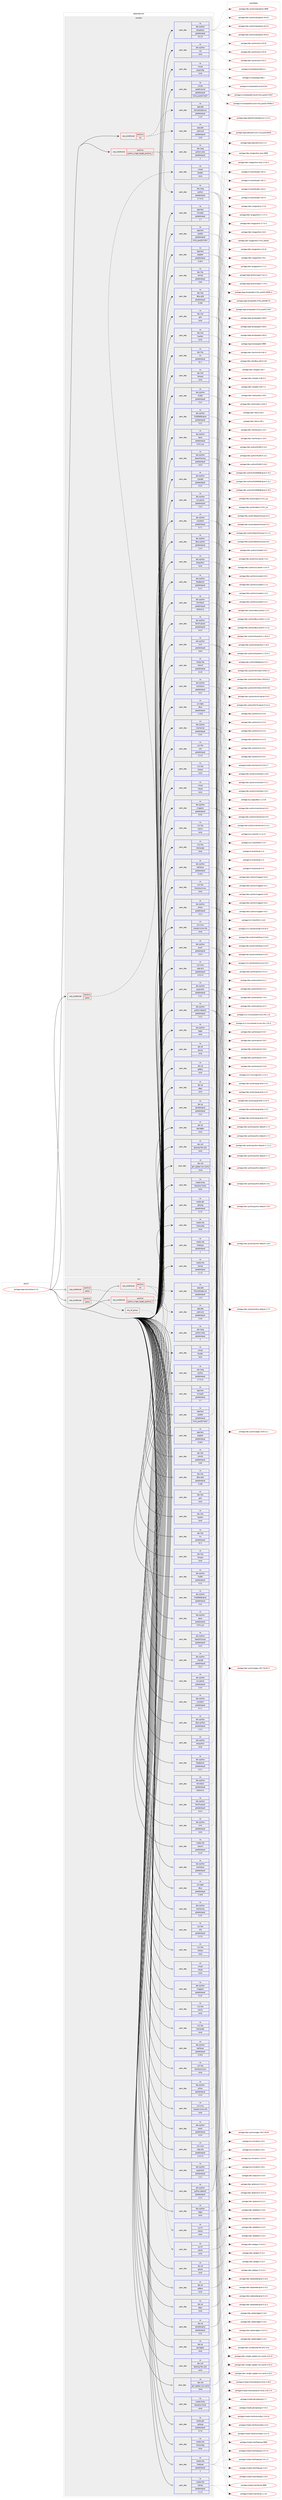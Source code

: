 digraph prolog {

# *************
# Graph options
# *************

newrank=true;
concentrate=true;
compound=true;
graph [rankdir=LR,fontname=Helvetica,fontsize=10,ranksep=1.5];#, ranksep=2.5, nodesep=0.2];
edge  [arrowhead=vee];
node  [fontname=Helvetica,fontsize=10];

# **********
# The ebuild
# **********

subgraph cluster_leftcol {
color=gray;
label=<<i>ebuild</i>>;
id [label="portage://app-text/calibre-4.7.0", color=red, width=4, href="../app-text/calibre-4.7.0.svg"];
}

# ****************
# The dependencies
# ****************

subgraph cluster_midcol {
color=gray;
label=<<i>dependencies</i>>;
subgraph cluster_compile {
fillcolor="#eeeeee";
style=filled;
label=<<i>compile</i>>;
subgraph cond140583 {
dependency598868 [label=<<TABLE BORDER="0" CELLBORDER="1" CELLSPACING="0" CELLPADDING="4"><TR><TD ROWSPAN="3" CELLPADDING="10">use_conditional</TD></TR><TR><TD>positive</TD></TR><TR><TD>ios</TD></TR></TABLE>>, shape=none, color=red];
subgraph pack450294 {
dependency598869 [label=<<TABLE BORDER="0" CELLBORDER="1" CELLSPACING="0" CELLPADDING="4" WIDTH="220"><TR><TD ROWSPAN="6" CELLPADDING="30">pack_dep</TD></TR><TR><TD WIDTH="110">no</TD></TR><TR><TD>app-pda</TD></TR><TR><TD>usbmuxd</TD></TR><TR><TD>greaterequal</TD></TR><TR><TD>1.0.8</TD></TR></TABLE>>, shape=none, color=blue];
}
dependency598868:e -> dependency598869:w [weight=20,style="dashed",arrowhead="vee"];
subgraph pack450295 {
dependency598870 [label=<<TABLE BORDER="0" CELLBORDER="1" CELLSPACING="0" CELLPADDING="4" WIDTH="220"><TR><TD ROWSPAN="6" CELLPADDING="30">pack_dep</TD></TR><TR><TD WIDTH="110">no</TD></TR><TR><TD>app-pda</TD></TR><TR><TD>libimobiledevice</TD></TR><TR><TD>greaterequal</TD></TR><TR><TD>1.2.0</TD></TR></TABLE>>, shape=none, color=blue];
}
dependency598868:e -> dependency598870:w [weight=20,style="dashed",arrowhead="vee"];
}
id:e -> dependency598868:w [weight=20,style="solid",arrowhead="vee"];
subgraph cond140584 {
dependency598871 [label=<<TABLE BORDER="0" CELLBORDER="1" CELLSPACING="0" CELLPADDING="4"><TR><TD ROWSPAN="3" CELLPADDING="10">use_conditional</TD></TR><TR><TD>positive</TD></TR><TR><TD>python_single_target_python2_7</TD></TR></TABLE>>, shape=none, color=red];
subgraph pack450296 {
dependency598872 [label=<<TABLE BORDER="0" CELLBORDER="1" CELLSPACING="0" CELLPADDING="4" WIDTH="220"><TR><TD ROWSPAN="6" CELLPADDING="30">pack_dep</TD></TR><TR><TD WIDTH="110">no</TD></TR><TR><TD>dev-lang</TD></TR><TR><TD>python</TD></TR><TR><TD>greaterequal</TD></TR><TR><TD>2.7.5-r2</TD></TR></TABLE>>, shape=none, color=blue];
}
dependency598871:e -> dependency598872:w [weight=20,style="dashed",arrowhead="vee"];
subgraph pack450297 {
dependency598873 [label=<<TABLE BORDER="0" CELLBORDER="1" CELLSPACING="0" CELLPADDING="4" WIDTH="220"><TR><TD ROWSPAN="6" CELLPADDING="30">pack_dep</TD></TR><TR><TD WIDTH="110">no</TD></TR><TR><TD>dev-lang</TD></TR><TR><TD>python-exec</TD></TR><TR><TD>greaterequal</TD></TR><TR><TD>2</TD></TR></TABLE>>, shape=none, color=blue];
}
dependency598871:e -> dependency598873:w [weight=20,style="dashed",arrowhead="vee"];
}
id:e -> dependency598871:w [weight=20,style="solid",arrowhead="vee"];
subgraph cond140585 {
dependency598874 [label=<<TABLE BORDER="0" CELLBORDER="1" CELLSPACING="0" CELLPADDING="4"><TR><TD ROWSPAN="3" CELLPADDING="10">use_conditional</TD></TR><TR><TD>positive</TD></TR><TR><TD>udisks</TD></TR></TABLE>>, shape=none, color=red];
subgraph pack450298 {
dependency598875 [label=<<TABLE BORDER="0" CELLBORDER="1" CELLSPACING="0" CELLPADDING="4" WIDTH="220"><TR><TD ROWSPAN="6" CELLPADDING="30">pack_dep</TD></TR><TR><TD WIDTH="110">no</TD></TR><TR><TD>virtual</TD></TR><TR><TD>libudev</TD></TR><TR><TD>none</TD></TR><TR><TD></TD></TR></TABLE>>, shape=none, color=blue];
}
dependency598874:e -> dependency598875:w [weight=20,style="dashed",arrowhead="vee"];
}
id:e -> dependency598874:w [weight=20,style="solid",arrowhead="vee"];
subgraph pack450299 {
dependency598876 [label=<<TABLE BORDER="0" CELLBORDER="1" CELLSPACING="0" CELLPADDING="4" WIDTH="220"><TR><TD ROWSPAN="6" CELLPADDING="30">pack_dep</TD></TR><TR><TD WIDTH="110">no</TD></TR><TR><TD>app-text</TD></TR><TR><TD>hunspell</TD></TR><TR><TD>greaterequal</TD></TR><TR><TD>1.7</TD></TR></TABLE>>, shape=none, color=blue];
}
id:e -> dependency598876:w [weight=20,style="solid",arrowhead="vee"];
subgraph pack450300 {
dependency598877 [label=<<TABLE BORDER="0" CELLBORDER="1" CELLSPACING="0" CELLPADDING="4" WIDTH="220"><TR><TD ROWSPAN="6" CELLPADDING="30">pack_dep</TD></TR><TR><TD WIDTH="110">no</TD></TR><TR><TD>app-text</TD></TR><TR><TD>podofo</TD></TR><TR><TD>greaterequal</TD></TR><TR><TD>0.9.6_pre20171027</TD></TR></TABLE>>, shape=none, color=blue];
}
id:e -> dependency598877:w [weight=20,style="solid",arrowhead="vee"];
subgraph pack450301 {
dependency598878 [label=<<TABLE BORDER="0" CELLBORDER="1" CELLSPACING="0" CELLPADDING="4" WIDTH="220"><TR><TD ROWSPAN="6" CELLPADDING="30">pack_dep</TD></TR><TR><TD WIDTH="110">no</TD></TR><TR><TD>app-text</TD></TR><TR><TD>poppler</TD></TR><TR><TD>greaterequal</TD></TR><TR><TD>0.26.5</TD></TR></TABLE>>, shape=none, color=blue];
}
id:e -> dependency598878:w [weight=20,style="solid",arrowhead="vee"];
subgraph pack450302 {
dependency598879 [label=<<TABLE BORDER="0" CELLBORDER="1" CELLSPACING="0" CELLPADDING="4" WIDTH="220"><TR><TD ROWSPAN="6" CELLPADDING="30">pack_dep</TD></TR><TR><TD WIDTH="110">no</TD></TR><TR><TD>dev-libs</TD></TR><TR><TD>chmlib</TD></TR><TR><TD>greaterequal</TD></TR><TR><TD>0.40</TD></TR></TABLE>>, shape=none, color=blue];
}
id:e -> dependency598879:w [weight=20,style="solid",arrowhead="vee"];
subgraph pack450303 {
dependency598880 [label=<<TABLE BORDER="0" CELLBORDER="1" CELLSPACING="0" CELLPADDING="4" WIDTH="220"><TR><TD ROWSPAN="6" CELLPADDING="30">pack_dep</TD></TR><TR><TD WIDTH="110">no</TD></TR><TR><TD>dev-libs</TD></TR><TR><TD>dbus-glib</TD></TR><TR><TD>greaterequal</TD></TR><TR><TD>0.106</TD></TR></TABLE>>, shape=none, color=blue];
}
id:e -> dependency598880:w [weight=20,style="solid",arrowhead="vee"];
subgraph pack450304 {
dependency598881 [label=<<TABLE BORDER="0" CELLBORDER="1" CELLSPACING="0" CELLPADDING="4" WIDTH="220"><TR><TD ROWSPAN="6" CELLPADDING="30">pack_dep</TD></TR><TR><TD WIDTH="110">no</TD></TR><TR><TD>dev-libs</TD></TR><TR><TD>glib</TD></TR><TR><TD>none</TD></TR><TR><TD></TD></TR></TABLE>>, shape=none, color=blue];
}
id:e -> dependency598881:w [weight=20,style="solid",arrowhead="vee"];
subgraph pack450305 {
dependency598882 [label=<<TABLE BORDER="0" CELLBORDER="1" CELLSPACING="0" CELLPADDING="4" WIDTH="220"><TR><TD ROWSPAN="6" CELLPADDING="30">pack_dep</TD></TR><TR><TD WIDTH="110">no</TD></TR><TR><TD>dev-libs</TD></TR><TR><TD>hyphen</TD></TR><TR><TD>none</TD></TR><TR><TD></TD></TR></TABLE>>, shape=none, color=blue];
}
id:e -> dependency598882:w [weight=20,style="solid",arrowhead="vee"];
subgraph pack450306 {
dependency598883 [label=<<TABLE BORDER="0" CELLBORDER="1" CELLSPACING="0" CELLPADDING="4" WIDTH="220"><TR><TD ROWSPAN="6" CELLPADDING="30">pack_dep</TD></TR><TR><TD WIDTH="110">no</TD></TR><TR><TD>dev-libs</TD></TR><TR><TD>icu</TD></TR><TR><TD>greaterequal</TD></TR><TR><TD>57.1</TD></TR></TABLE>>, shape=none, color=blue];
}
id:e -> dependency598883:w [weight=20,style="solid",arrowhead="vee"];
subgraph pack450307 {
dependency598884 [label=<<TABLE BORDER="0" CELLBORDER="1" CELLSPACING="0" CELLPADDING="4" WIDTH="220"><TR><TD ROWSPAN="6" CELLPADDING="30">pack_dep</TD></TR><TR><TD WIDTH="110">no</TD></TR><TR><TD>dev-libs</TD></TR><TR><TD>libinput</TD></TR><TR><TD>none</TD></TR><TR><TD></TD></TR></TABLE>>, shape=none, color=blue];
}
id:e -> dependency598884:w [weight=20,style="solid",arrowhead="vee"];
subgraph pack450308 {
dependency598885 [label=<<TABLE BORDER="0" CELLBORDER="1" CELLSPACING="0" CELLPADDING="4" WIDTH="220"><TR><TD ROWSPAN="6" CELLPADDING="30">pack_dep</TD></TR><TR><TD WIDTH="110">no</TD></TR><TR><TD>dev-python</TD></TR><TR><TD>PyQt5</TD></TR><TR><TD>greaterequal</TD></TR><TR><TD>5.12</TD></TR></TABLE>>, shape=none, color=blue];
}
id:e -> dependency598885:w [weight=20,style="solid",arrowhead="vee"];
subgraph pack450309 {
dependency598886 [label=<<TABLE BORDER="0" CELLBORDER="1" CELLSPACING="0" CELLPADDING="4" WIDTH="220"><TR><TD ROWSPAN="6" CELLPADDING="30">pack_dep</TD></TR><TR><TD WIDTH="110">no</TD></TR><TR><TD>dev-python</TD></TR><TR><TD>PyQtWebEngine</TD></TR><TR><TD>greaterequal</TD></TR><TR><TD>5.12</TD></TR></TABLE>>, shape=none, color=blue];
}
id:e -> dependency598886:w [weight=20,style="solid",arrowhead="vee"];
subgraph pack450310 {
dependency598887 [label=<<TABLE BORDER="0" CELLBORDER="1" CELLSPACING="0" CELLPADDING="4" WIDTH="220"><TR><TD ROWSPAN="6" CELLPADDING="30">pack_dep</TD></TR><TR><TD WIDTH="110">no</TD></TR><TR><TD>dev-python</TD></TR><TR><TD>apsw</TD></TR><TR><TD>greaterequal</TD></TR><TR><TD>3.25.2_p1</TD></TR></TABLE>>, shape=none, color=blue];
}
id:e -> dependency598887:w [weight=20,style="solid",arrowhead="vee"];
subgraph pack450311 {
dependency598888 [label=<<TABLE BORDER="0" CELLBORDER="1" CELLSPACING="0" CELLPADDING="4" WIDTH="220"><TR><TD ROWSPAN="6" CELLPADDING="30">pack_dep</TD></TR><TR><TD WIDTH="110">no</TD></TR><TR><TD>dev-python</TD></TR><TR><TD>beautifulsoup</TD></TR><TR><TD>greaterequal</TD></TR><TR><TD>3.0.5</TD></TR></TABLE>>, shape=none, color=blue];
}
id:e -> dependency598888:w [weight=20,style="solid",arrowhead="vee"];
subgraph pack450312 {
dependency598889 [label=<<TABLE BORDER="0" CELLBORDER="1" CELLSPACING="0" CELLPADDING="4" WIDTH="220"><TR><TD ROWSPAN="6" CELLPADDING="30">pack_dep</TD></TR><TR><TD WIDTH="110">no</TD></TR><TR><TD>dev-python</TD></TR><TR><TD>chardet</TD></TR><TR><TD>greaterequal</TD></TR><TR><TD>3.0.3</TD></TR></TABLE>>, shape=none, color=blue];
}
id:e -> dependency598889:w [weight=20,style="solid",arrowhead="vee"];
subgraph pack450313 {
dependency598890 [label=<<TABLE BORDER="0" CELLBORDER="1" CELLSPACING="0" CELLPADDING="4" WIDTH="220"><TR><TD ROWSPAN="6" CELLPADDING="30">pack_dep</TD></TR><TR><TD WIDTH="110">no</TD></TR><TR><TD>dev-python</TD></TR><TR><TD>css-parser</TD></TR><TR><TD>greaterequal</TD></TR><TR><TD>1.0.4</TD></TR></TABLE>>, shape=none, color=blue];
}
id:e -> dependency598890:w [weight=20,style="solid",arrowhead="vee"];
subgraph pack450314 {
dependency598891 [label=<<TABLE BORDER="0" CELLBORDER="1" CELLSPACING="0" CELLPADDING="4" WIDTH="220"><TR><TD ROWSPAN="6" CELLPADDING="30">pack_dep</TD></TR><TR><TD WIDTH="110">no</TD></TR><TR><TD>dev-python</TD></TR><TR><TD>cssselect</TD></TR><TR><TD>greaterequal</TD></TR><TR><TD>0.7.1</TD></TR></TABLE>>, shape=none, color=blue];
}
id:e -> dependency598891:w [weight=20,style="solid",arrowhead="vee"];
subgraph pack450315 {
dependency598892 [label=<<TABLE BORDER="0" CELLBORDER="1" CELLSPACING="0" CELLPADDING="4" WIDTH="220"><TR><TD ROWSPAN="6" CELLPADDING="30">pack_dep</TD></TR><TR><TD WIDTH="110">no</TD></TR><TR><TD>dev-python</TD></TR><TR><TD>dbus-python</TD></TR><TR><TD>greaterequal</TD></TR><TR><TD>1.2.4</TD></TR></TABLE>>, shape=none, color=blue];
}
id:e -> dependency598892:w [weight=20,style="solid",arrowhead="vee"];
subgraph pack450316 {
dependency598893 [label=<<TABLE BORDER="0" CELLBORDER="1" CELLSPACING="0" CELLPADDING="4" WIDTH="220"><TR><TD ROWSPAN="6" CELLPADDING="30">pack_dep</TD></TR><TR><TD WIDTH="110">no</TD></TR><TR><TD>dev-python</TD></TR><TR><TD>dnspython</TD></TR><TR><TD>none</TD></TR><TR><TD></TD></TR></TABLE>>, shape=none, color=blue];
}
id:e -> dependency598893:w [weight=20,style="solid",arrowhead="vee"];
subgraph pack450317 {
dependency598894 [label=<<TABLE BORDER="0" CELLBORDER="1" CELLSPACING="0" CELLPADDING="4" WIDTH="220"><TR><TD ROWSPAN="6" CELLPADDING="30">pack_dep</TD></TR><TR><TD WIDTH="110">no</TD></TR><TR><TD>dev-python</TD></TR><TR><TD>feedparser</TD></TR><TR><TD>greaterequal</TD></TR><TR><TD>5.2.1</TD></TR></TABLE>>, shape=none, color=blue];
}
id:e -> dependency598894:w [weight=20,style="solid",arrowhead="vee"];
subgraph pack450318 {
dependency598895 [label=<<TABLE BORDER="0" CELLBORDER="1" CELLSPACING="0" CELLPADDING="4" WIDTH="220"><TR><TD ROWSPAN="6" CELLPADDING="30">pack_dep</TD></TR><TR><TD WIDTH="110">no</TD></TR><TR><TD>dev-python</TD></TR><TR><TD>html2text</TD></TR><TR><TD>greaterequal</TD></TR><TR><TD>2019.8.11</TD></TR></TABLE>>, shape=none, color=blue];
}
id:e -> dependency598895:w [weight=20,style="solid",arrowhead="vee"];
subgraph pack450319 {
dependency598896 [label=<<TABLE BORDER="0" CELLBORDER="1" CELLSPACING="0" CELLPADDING="4" WIDTH="220"><TR><TD ROWSPAN="6" CELLPADDING="30">pack_dep</TD></TR><TR><TD WIDTH="110">no</TD></TR><TR><TD>dev-python</TD></TR><TR><TD>html5-parser</TD></TR><TR><TD>greaterequal</TD></TR><TR><TD>0.4.3</TD></TR></TABLE>>, shape=none, color=blue];
}
id:e -> dependency598896:w [weight=20,style="solid",arrowhead="vee"];
subgraph pack450320 {
dependency598897 [label=<<TABLE BORDER="0" CELLBORDER="1" CELLSPACING="0" CELLPADDING="4" WIDTH="220"><TR><TD ROWSPAN="6" CELLPADDING="30">pack_dep</TD></TR><TR><TD WIDTH="110">no</TD></TR><TR><TD>dev-python</TD></TR><TR><TD>lxml</TD></TR><TR><TD>greaterequal</TD></TR><TR><TD>3.8.0</TD></TR></TABLE>>, shape=none, color=blue];
}
id:e -> dependency598897:w [weight=20,style="solid",arrowhead="vee"];
subgraph pack450321 {
dependency598898 [label=<<TABLE BORDER="0" CELLBORDER="1" CELLSPACING="0" CELLPADDING="4" WIDTH="220"><TR><TD ROWSPAN="6" CELLPADDING="30">pack_dep</TD></TR><TR><TD WIDTH="110">no</TD></TR><TR><TD>dev-python</TD></TR><TR><TD>markdown</TD></TR><TR><TD>greaterequal</TD></TR><TR><TD>3.0.1</TD></TR></TABLE>>, shape=none, color=blue];
}
id:e -> dependency598898:w [weight=20,style="solid",arrowhead="vee"];
subgraph pack450322 {
dependency598899 [label=<<TABLE BORDER="0" CELLBORDER="1" CELLSPACING="0" CELLPADDING="4" WIDTH="220"><TR><TD ROWSPAN="6" CELLPADDING="30">pack_dep</TD></TR><TR><TD WIDTH="110">no</TD></TR><TR><TD>dev-python</TD></TR><TR><TD>mechanize</TD></TR><TR><TD>greaterequal</TD></TR><TR><TD>0.3.5</TD></TR></TABLE>>, shape=none, color=blue];
}
id:e -> dependency598899:w [weight=20,style="solid",arrowhead="vee"];
subgraph pack450323 {
dependency598900 [label=<<TABLE BORDER="0" CELLBORDER="1" CELLSPACING="0" CELLPADDING="4" WIDTH="220"><TR><TD ROWSPAN="6" CELLPADDING="30">pack_dep</TD></TR><TR><TD WIDTH="110">no</TD></TR><TR><TD>dev-python</TD></TR><TR><TD>msgpack</TD></TR><TR><TD>greaterequal</TD></TR><TR><TD>0.5.6</TD></TR></TABLE>>, shape=none, color=blue];
}
id:e -> dependency598900:w [weight=20,style="solid",arrowhead="vee"];
subgraph pack450324 {
dependency598901 [label=<<TABLE BORDER="0" CELLBORDER="1" CELLSPACING="0" CELLPADDING="4" WIDTH="220"><TR><TD ROWSPAN="6" CELLPADDING="30">pack_dep</TD></TR><TR><TD WIDTH="110">no</TD></TR><TR><TD>dev-python</TD></TR><TR><TD>netifaces</TD></TR><TR><TD>greaterequal</TD></TR><TR><TD>0.10.5</TD></TR></TABLE>>, shape=none, color=blue];
}
id:e -> dependency598901:w [weight=20,style="solid",arrowhead="vee"];
subgraph pack450325 {
dependency598902 [label=<<TABLE BORDER="0" CELLBORDER="1" CELLSPACING="0" CELLPADDING="4" WIDTH="220"><TR><TD ROWSPAN="6" CELLPADDING="30">pack_dep</TD></TR><TR><TD WIDTH="110">no</TD></TR><TR><TD>dev-python</TD></TR><TR><TD>pillow</TD></TR><TR><TD>greaterequal</TD></TR><TR><TD>3.2.0</TD></TR></TABLE>>, shape=none, color=blue];
}
id:e -> dependency598902:w [weight=20,style="solid",arrowhead="vee"];
subgraph pack450326 {
dependency598903 [label=<<TABLE BORDER="0" CELLBORDER="1" CELLSPACING="0" CELLPADDING="4" WIDTH="220"><TR><TD ROWSPAN="6" CELLPADDING="30">pack_dep</TD></TR><TR><TD WIDTH="110">no</TD></TR><TR><TD>dev-python</TD></TR><TR><TD>psutil</TD></TR><TR><TD>greaterequal</TD></TR><TR><TD>4.3.0</TD></TR></TABLE>>, shape=none, color=blue];
}
id:e -> dependency598903:w [weight=20,style="solid",arrowhead="vee"];
subgraph pack450327 {
dependency598904 [label=<<TABLE BORDER="0" CELLBORDER="1" CELLSPACING="0" CELLPADDING="4" WIDTH="220"><TR><TD ROWSPAN="6" CELLPADDING="30">pack_dep</TD></TR><TR><TD WIDTH="110">no</TD></TR><TR><TD>dev-python</TD></TR><TR><TD>pygments</TD></TR><TR><TD>greaterequal</TD></TR><TR><TD>2.3.1</TD></TR></TABLE>>, shape=none, color=blue];
}
id:e -> dependency598904:w [weight=20,style="solid",arrowhead="vee"];
subgraph pack450328 {
dependency598905 [label=<<TABLE BORDER="0" CELLBORDER="1" CELLSPACING="0" CELLPADDING="4" WIDTH="220"><TR><TD ROWSPAN="6" CELLPADDING="30">pack_dep</TD></TR><TR><TD WIDTH="110">no</TD></TR><TR><TD>dev-python</TD></TR><TR><TD>python-dateutil</TD></TR><TR><TD>greaterequal</TD></TR><TR><TD>2.5.3</TD></TR></TABLE>>, shape=none, color=blue];
}
id:e -> dependency598905:w [weight=20,style="solid",arrowhead="vee"];
subgraph pack450329 {
dependency598906 [label=<<TABLE BORDER="0" CELLBORDER="1" CELLSPACING="0" CELLPADDING="4" WIDTH="220"><TR><TD ROWSPAN="6" CELLPADDING="30">pack_dep</TD></TR><TR><TD WIDTH="110">no</TD></TR><TR><TD>dev-python</TD></TR><TR><TD>regex</TD></TR><TR><TD>none</TD></TR><TR><TD></TD></TR></TABLE>>, shape=none, color=blue];
}
id:e -> dependency598906:w [weight=20,style="solid",arrowhead="vee"];
subgraph pack450330 {
dependency598907 [label=<<TABLE BORDER="0" CELLBORDER="1" CELLSPACING="0" CELLPADDING="4" WIDTH="220"><TR><TD ROWSPAN="6" CELLPADDING="30">pack_dep</TD></TR><TR><TD WIDTH="110">no</TD></TR><TR><TD>dev-python</TD></TR><TR><TD>setuptools</TD></TR><TR><TD>greaterequal</TD></TR><TR><TD>23.1.0</TD></TR></TABLE>>, shape=none, color=blue];
}
id:e -> dependency598907:w [weight=20,style="solid",arrowhead="vee"];
subgraph pack450331 {
dependency598908 [label=<<TABLE BORDER="0" CELLBORDER="1" CELLSPACING="0" CELLPADDING="4" WIDTH="220"><TR><TD ROWSPAN="6" CELLPADDING="30">pack_dep</TD></TR><TR><TD WIDTH="110">no</TD></TR><TR><TD>dev-python</TD></TR><TR><TD>sip</TD></TR><TR><TD>none</TD></TR><TR><TD></TD></TR></TABLE>>, shape=none, color=blue];
}
id:e -> dependency598908:w [weight=20,style="solid",arrowhead="vee"];
subgraph pack450332 {
dependency598909 [label=<<TABLE BORDER="0" CELLBORDER="1" CELLSPACING="0" CELLPADDING="4" WIDTH="220"><TR><TD ROWSPAN="6" CELLPADDING="30">pack_dep</TD></TR><TR><TD WIDTH="110">no</TD></TR><TR><TD>dev-qt</TD></TR><TR><TD>qtcore</TD></TR><TR><TD>none</TD></TR><TR><TD></TD></TR></TABLE>>, shape=none, color=blue];
}
id:e -> dependency598909:w [weight=20,style="solid",arrowhead="vee"];
subgraph pack450333 {
dependency598910 [label=<<TABLE BORDER="0" CELLBORDER="1" CELLSPACING="0" CELLPADDING="4" WIDTH="220"><TR><TD ROWSPAN="6" CELLPADDING="30">pack_dep</TD></TR><TR><TD WIDTH="110">no</TD></TR><TR><TD>dev-qt</TD></TR><TR><TD>qtdbus</TD></TR><TR><TD>none</TD></TR><TR><TD></TD></TR></TABLE>>, shape=none, color=blue];
}
id:e -> dependency598910:w [weight=20,style="solid",arrowhead="vee"];
subgraph pack450334 {
dependency598911 [label=<<TABLE BORDER="0" CELLBORDER="1" CELLSPACING="0" CELLPADDING="4" WIDTH="220"><TR><TD ROWSPAN="6" CELLPADDING="30">pack_dep</TD></TR><TR><TD WIDTH="110">no</TD></TR><TR><TD>dev-qt</TD></TR><TR><TD>qtgui</TD></TR><TR><TD>none</TD></TR><TR><TD></TD></TR></TABLE>>, shape=none, color=blue];
}
id:e -> dependency598911:w [weight=20,style="solid",arrowhead="vee"];
subgraph pack450335 {
dependency598912 [label=<<TABLE BORDER="0" CELLBORDER="1" CELLSPACING="0" CELLPADDING="4" WIDTH="220"><TR><TD ROWSPAN="6" CELLPADDING="30">pack_dep</TD></TR><TR><TD WIDTH="110">no</TD></TR><TR><TD>dev-qt</TD></TR><TR><TD>qtwebengine</TD></TR><TR><TD>greaterequal</TD></TR><TR><TD>5.12</TD></TR></TABLE>>, shape=none, color=blue];
}
id:e -> dependency598912:w [weight=20,style="solid",arrowhead="vee"];
subgraph pack450336 {
dependency598913 [label=<<TABLE BORDER="0" CELLBORDER="1" CELLSPACING="0" CELLPADDING="4" WIDTH="220"><TR><TD ROWSPAN="6" CELLPADDING="30">pack_dep</TD></TR><TR><TD WIDTH="110">no</TD></TR><TR><TD>dev-qt</TD></TR><TR><TD>qtwidgets</TD></TR><TR><TD>none</TD></TR><TR><TD></TD></TR></TABLE>>, shape=none, color=blue];
}
id:e -> dependency598913:w [weight=20,style="solid",arrowhead="vee"];
subgraph pack450337 {
dependency598914 [label=<<TABLE BORDER="0" CELLBORDER="1" CELLSPACING="0" CELLPADDING="4" WIDTH="220"><TR><TD ROWSPAN="6" CELLPADDING="30">pack_dep</TD></TR><TR><TD WIDTH="110">no</TD></TR><TR><TD>dev-util</TD></TR><TR><TD>desktop-file-utils</TD></TR><TR><TD>none</TD></TR><TR><TD></TD></TR></TABLE>>, shape=none, color=blue];
}
id:e -> dependency598914:w [weight=20,style="solid",arrowhead="vee"];
subgraph pack450338 {
dependency598915 [label=<<TABLE BORDER="0" CELLBORDER="1" CELLSPACING="0" CELLPADDING="4" WIDTH="220"><TR><TD ROWSPAN="6" CELLPADDING="30">pack_dep</TD></TR><TR><TD WIDTH="110">no</TD></TR><TR><TD>dev-util</TD></TR><TR><TD>gtk-update-icon-cache</TD></TR><TR><TD>none</TD></TR><TR><TD></TD></TR></TABLE>>, shape=none, color=blue];
}
id:e -> dependency598915:w [weight=20,style="solid",arrowhead="vee"];
subgraph pack450339 {
dependency598916 [label=<<TABLE BORDER="0" CELLBORDER="1" CELLSPACING="0" CELLPADDING="4" WIDTH="220"><TR><TD ROWSPAN="6" CELLPADDING="30">pack_dep</TD></TR><TR><TD WIDTH="110">no</TD></TR><TR><TD>media-fonts</TD></TR><TR><TD>liberation-fonts</TD></TR><TR><TD>none</TD></TR><TR><TD></TD></TR></TABLE>>, shape=none, color=blue];
}
id:e -> dependency598916:w [weight=20,style="solid",arrowhead="vee"];
subgraph pack450340 {
dependency598917 [label=<<TABLE BORDER="0" CELLBORDER="1" CELLSPACING="0" CELLPADDING="4" WIDTH="220"><TR><TD ROWSPAN="6" CELLPADDING="30">pack_dep</TD></TR><TR><TD WIDTH="110">no</TD></TR><TR><TD>media-gfx</TD></TR><TR><TD>optipng</TD></TR><TR><TD>greaterequal</TD></TR><TR><TD>0.7.6</TD></TR></TABLE>>, shape=none, color=blue];
}
id:e -> dependency598917:w [weight=20,style="solid",arrowhead="vee"];
subgraph pack450341 {
dependency598918 [label=<<TABLE BORDER="0" CELLBORDER="1" CELLSPACING="0" CELLPADDING="4" WIDTH="220"><TR><TD ROWSPAN="6" CELLPADDING="30">pack_dep</TD></TR><TR><TD WIDTH="110">no</TD></TR><TR><TD>media-libs</TD></TR><TR><TD>fontconfig</TD></TR><TR><TD>none</TD></TR><TR><TD></TD></TR></TABLE>>, shape=none, color=blue];
}
id:e -> dependency598918:w [weight=20,style="solid",arrowhead="vee"];
subgraph pack450342 {
dependency598919 [label=<<TABLE BORDER="0" CELLBORDER="1" CELLSPACING="0" CELLPADDING="4" WIDTH="220"><TR><TD ROWSPAN="6" CELLPADDING="30">pack_dep</TD></TR><TR><TD WIDTH="110">no</TD></TR><TR><TD>media-libs</TD></TR><TR><TD>freetype</TD></TR><TR><TD>greaterequal</TD></TR><TR><TD>2</TD></TR></TABLE>>, shape=none, color=blue];
}
id:e -> dependency598919:w [weight=20,style="solid",arrowhead="vee"];
subgraph pack450343 {
dependency598920 [label=<<TABLE BORDER="0" CELLBORDER="1" CELLSPACING="0" CELLPADDING="4" WIDTH="220"><TR><TD ROWSPAN="6" CELLPADDING="30">pack_dep</TD></TR><TR><TD WIDTH="110">no</TD></TR><TR><TD>media-libs</TD></TR><TR><TD>libmtp</TD></TR><TR><TD>greaterequal</TD></TR><TR><TD>1.1.11</TD></TR></TABLE>>, shape=none, color=blue];
}
id:e -> dependency598920:w [weight=20,style="solid",arrowhead="vee"];
subgraph pack450344 {
dependency598921 [label=<<TABLE BORDER="0" CELLBORDER="1" CELLSPACING="0" CELLPADDING="4" WIDTH="220"><TR><TD ROWSPAN="6" CELLPADDING="30">pack_dep</TD></TR><TR><TD WIDTH="110">no</TD></TR><TR><TD>media-libs</TD></TR><TR><TD>libwmf</TD></TR><TR><TD>greaterequal</TD></TR><TR><TD>0.2.8</TD></TR></TABLE>>, shape=none, color=blue];
}
id:e -> dependency598921:w [weight=20,style="solid",arrowhead="vee"];
subgraph pack450345 {
dependency598922 [label=<<TABLE BORDER="0" CELLBORDER="1" CELLSPACING="0" CELLPADDING="4" WIDTH="220"><TR><TD ROWSPAN="6" CELLPADDING="30">pack_dep</TD></TR><TR><TD WIDTH="110">no</TD></TR><TR><TD>sys-apps</TD></TR><TR><TD>dbus</TD></TR><TR><TD>greaterequal</TD></TR><TR><TD>1.10.8</TD></TR></TABLE>>, shape=none, color=blue];
}
id:e -> dependency598922:w [weight=20,style="solid",arrowhead="vee"];
subgraph pack450346 {
dependency598923 [label=<<TABLE BORDER="0" CELLBORDER="1" CELLSPACING="0" CELLPADDING="4" WIDTH="220"><TR><TD ROWSPAN="6" CELLPADDING="30">pack_dep</TD></TR><TR><TD WIDTH="110">no</TD></TR><TR><TD>sys-libs</TD></TR><TR><TD>zlib</TD></TR><TR><TD>greaterequal</TD></TR><TR><TD>1.2.11</TD></TR></TABLE>>, shape=none, color=blue];
}
id:e -> dependency598923:w [weight=20,style="solid",arrowhead="vee"];
subgraph pack450347 {
dependency598924 [label=<<TABLE BORDER="0" CELLBORDER="1" CELLSPACING="0" CELLPADDING="4" WIDTH="220"><TR><TD ROWSPAN="6" CELLPADDING="30">pack_dep</TD></TR><TR><TD WIDTH="110">no</TD></TR><TR><TD>virtual</TD></TR><TR><TD>libusb</TD></TR><TR><TD>none</TD></TR><TR><TD></TD></TR></TABLE>>, shape=none, color=blue];
}
id:e -> dependency598924:w [weight=20,style="solid",arrowhead="vee"];
subgraph pack450348 {
dependency598925 [label=<<TABLE BORDER="0" CELLBORDER="1" CELLSPACING="0" CELLPADDING="4" WIDTH="220"><TR><TD ROWSPAN="6" CELLPADDING="30">pack_dep</TD></TR><TR><TD WIDTH="110">no</TD></TR><TR><TD>virtual</TD></TR><TR><TD>pkgconfig</TD></TR><TR><TD>none</TD></TR><TR><TD></TD></TR></TABLE>>, shape=none, color=blue];
}
id:e -> dependency598925:w [weight=20,style="solid",arrowhead="vee"];
subgraph pack450349 {
dependency598926 [label=<<TABLE BORDER="0" CELLBORDER="1" CELLSPACING="0" CELLPADDING="4" WIDTH="220"><TR><TD ROWSPAN="6" CELLPADDING="30">pack_dep</TD></TR><TR><TD WIDTH="110">no</TD></TR><TR><TD>virtual</TD></TR><TR><TD>podofo-build</TD></TR><TR><TD>greaterequal</TD></TR><TR><TD>0.9.6_pre20171027</TD></TR></TABLE>>, shape=none, color=blue];
}
id:e -> dependency598926:w [weight=20,style="solid",arrowhead="vee"];
subgraph pack450350 {
dependency598927 [label=<<TABLE BORDER="0" CELLBORDER="1" CELLSPACING="0" CELLPADDING="4" WIDTH="220"><TR><TD ROWSPAN="6" CELLPADDING="30">pack_dep</TD></TR><TR><TD WIDTH="110">no</TD></TR><TR><TD>x11-libs</TD></TR><TR><TD>libX11</TD></TR><TR><TD>none</TD></TR><TR><TD></TD></TR></TABLE>>, shape=none, color=blue];
}
id:e -> dependency598927:w [weight=20,style="solid",arrowhead="vee"];
subgraph pack450351 {
dependency598928 [label=<<TABLE BORDER="0" CELLBORDER="1" CELLSPACING="0" CELLPADDING="4" WIDTH="220"><TR><TD ROWSPAN="6" CELLPADDING="30">pack_dep</TD></TR><TR><TD WIDTH="110">no</TD></TR><TR><TD>x11-libs</TD></TR><TR><TD>libXext</TD></TR><TR><TD>none</TD></TR><TR><TD></TD></TR></TABLE>>, shape=none, color=blue];
}
id:e -> dependency598928:w [weight=20,style="solid",arrowhead="vee"];
subgraph pack450352 {
dependency598929 [label=<<TABLE BORDER="0" CELLBORDER="1" CELLSPACING="0" CELLPADDING="4" WIDTH="220"><TR><TD ROWSPAN="6" CELLPADDING="30">pack_dep</TD></TR><TR><TD WIDTH="110">no</TD></TR><TR><TD>x11-libs</TD></TR><TR><TD>libXrender</TD></TR><TR><TD>none</TD></TR><TR><TD></TD></TR></TABLE>>, shape=none, color=blue];
}
id:e -> dependency598929:w [weight=20,style="solid",arrowhead="vee"];
subgraph pack450353 {
dependency598930 [label=<<TABLE BORDER="0" CELLBORDER="1" CELLSPACING="0" CELLPADDING="4" WIDTH="220"><TR><TD ROWSPAN="6" CELLPADDING="30">pack_dep</TD></TR><TR><TD WIDTH="110">no</TD></TR><TR><TD>x11-libs</TD></TR><TR><TD>libxkbcommon</TD></TR><TR><TD>none</TD></TR><TR><TD></TD></TR></TABLE>>, shape=none, color=blue];
}
id:e -> dependency598930:w [weight=20,style="solid",arrowhead="vee"];
subgraph pack450354 {
dependency598931 [label=<<TABLE BORDER="0" CELLBORDER="1" CELLSPACING="0" CELLPADDING="4" WIDTH="220"><TR><TD ROWSPAN="6" CELLPADDING="30">pack_dep</TD></TR><TR><TD WIDTH="110">no</TD></TR><TR><TD>x11-misc</TD></TR><TR><TD>shared-mime-info</TD></TR><TR><TD>none</TD></TR><TR><TD></TD></TR></TABLE>>, shape=none, color=blue];
}
id:e -> dependency598931:w [weight=20,style="solid",arrowhead="vee"];
subgraph pack450355 {
dependency598932 [label=<<TABLE BORDER="0" CELLBORDER="1" CELLSPACING="0" CELLPADDING="4" WIDTH="220"><TR><TD ROWSPAN="6" CELLPADDING="30">pack_dep</TD></TR><TR><TD WIDTH="110">no</TD></TR><TR><TD>x11-misc</TD></TR><TR><TD>xdg-utils</TD></TR><TR><TD>greaterequal</TD></TR><TR><TD>1.0.2-r2</TD></TR></TABLE>>, shape=none, color=blue];
}
id:e -> dependency598932:w [weight=20,style="solid",arrowhead="vee"];
}
subgraph cluster_compileandrun {
fillcolor="#eeeeee";
style=filled;
label=<<i>compile and run</i>>;
}
subgraph cluster_run {
fillcolor="#eeeeee";
style=filled;
label=<<i>run</i>>;
subgraph cond140586 {
dependency598933 [label=<<TABLE BORDER="0" CELLBORDER="1" CELLSPACING="0" CELLPADDING="4"><TR><TD ROWSPAN="3" CELLPADDING="10">use_conditional</TD></TR><TR><TD>positive</TD></TR><TR><TD>ios</TD></TR></TABLE>>, shape=none, color=red];
subgraph pack450356 {
dependency598934 [label=<<TABLE BORDER="0" CELLBORDER="1" CELLSPACING="0" CELLPADDING="4" WIDTH="220"><TR><TD ROWSPAN="6" CELLPADDING="30">pack_dep</TD></TR><TR><TD WIDTH="110">no</TD></TR><TR><TD>app-pda</TD></TR><TR><TD>usbmuxd</TD></TR><TR><TD>greaterequal</TD></TR><TR><TD>1.0.8</TD></TR></TABLE>>, shape=none, color=blue];
}
dependency598933:e -> dependency598934:w [weight=20,style="dashed",arrowhead="vee"];
subgraph pack450357 {
dependency598935 [label=<<TABLE BORDER="0" CELLBORDER="1" CELLSPACING="0" CELLPADDING="4" WIDTH="220"><TR><TD ROWSPAN="6" CELLPADDING="30">pack_dep</TD></TR><TR><TD WIDTH="110">no</TD></TR><TR><TD>app-pda</TD></TR><TR><TD>libimobiledevice</TD></TR><TR><TD>greaterequal</TD></TR><TR><TD>1.2.0</TD></TR></TABLE>>, shape=none, color=blue];
}
dependency598933:e -> dependency598935:w [weight=20,style="dashed",arrowhead="vee"];
}
id:e -> dependency598933:w [weight=20,style="solid",arrowhead="odot"];
subgraph cond140587 {
dependency598936 [label=<<TABLE BORDER="0" CELLBORDER="1" CELLSPACING="0" CELLPADDING="4"><TR><TD ROWSPAN="3" CELLPADDING="10">use_conditional</TD></TR><TR><TD>positive</TD></TR><TR><TD>python_single_target_python2_7</TD></TR></TABLE>>, shape=none, color=red];
subgraph pack450358 {
dependency598937 [label=<<TABLE BORDER="0" CELLBORDER="1" CELLSPACING="0" CELLPADDING="4" WIDTH="220"><TR><TD ROWSPAN="6" CELLPADDING="30">pack_dep</TD></TR><TR><TD WIDTH="110">no</TD></TR><TR><TD>dev-lang</TD></TR><TR><TD>python</TD></TR><TR><TD>greaterequal</TD></TR><TR><TD>2.7.5-r2</TD></TR></TABLE>>, shape=none, color=blue];
}
dependency598936:e -> dependency598937:w [weight=20,style="dashed",arrowhead="vee"];
subgraph pack450359 {
dependency598938 [label=<<TABLE BORDER="0" CELLBORDER="1" CELLSPACING="0" CELLPADDING="4" WIDTH="220"><TR><TD ROWSPAN="6" CELLPADDING="30">pack_dep</TD></TR><TR><TD WIDTH="110">no</TD></TR><TR><TD>dev-lang</TD></TR><TR><TD>python-exec</TD></TR><TR><TD>greaterequal</TD></TR><TR><TD>2</TD></TR></TABLE>>, shape=none, color=blue];
}
dependency598936:e -> dependency598938:w [weight=20,style="dashed",arrowhead="vee"];
}
id:e -> dependency598936:w [weight=20,style="solid",arrowhead="odot"];
subgraph cond140588 {
dependency598939 [label=<<TABLE BORDER="0" CELLBORDER="1" CELLSPACING="0" CELLPADDING="4"><TR><TD ROWSPAN="3" CELLPADDING="10">use_conditional</TD></TR><TR><TD>positive</TD></TR><TR><TD>udisks</TD></TR></TABLE>>, shape=none, color=red];
subgraph any7725 {
dependency598940 [label=<<TABLE BORDER="0" CELLBORDER="1" CELLSPACING="0" CELLPADDING="4"><TR><TD CELLPADDING="10">any_of_group</TD></TR></TABLE>>, shape=none, color=red];subgraph pack450360 {
dependency598941 [label=<<TABLE BORDER="0" CELLBORDER="1" CELLSPACING="0" CELLPADDING="4" WIDTH="220"><TR><TD ROWSPAN="6" CELLPADDING="30">pack_dep</TD></TR><TR><TD WIDTH="110">no</TD></TR><TR><TD>sys-fs</TD></TR><TR><TD>udisks</TD></TR><TR><TD>none</TD></TR><TR><TD></TD></TR></TABLE>>, shape=none, color=blue];
}
dependency598940:e -> dependency598941:w [weight=20,style="dotted",arrowhead="oinv"];
subgraph pack450361 {
dependency598942 [label=<<TABLE BORDER="0" CELLBORDER="1" CELLSPACING="0" CELLPADDING="4" WIDTH="220"><TR><TD ROWSPAN="6" CELLPADDING="30">pack_dep</TD></TR><TR><TD WIDTH="110">no</TD></TR><TR><TD>sys-fs</TD></TR><TR><TD>udisks</TD></TR><TR><TD>none</TD></TR><TR><TD></TD></TR></TABLE>>, shape=none, color=blue];
}
dependency598940:e -> dependency598942:w [weight=20,style="dotted",arrowhead="oinv"];
}
dependency598939:e -> dependency598940:w [weight=20,style="dashed",arrowhead="vee"];
}
id:e -> dependency598939:w [weight=20,style="solid",arrowhead="odot"];
subgraph cond140589 {
dependency598943 [label=<<TABLE BORDER="0" CELLBORDER="1" CELLSPACING="0" CELLPADDING="4"><TR><TD ROWSPAN="3" CELLPADDING="10">use_conditional</TD></TR><TR><TD>positive</TD></TR><TR><TD>udisks</TD></TR></TABLE>>, shape=none, color=red];
subgraph pack450362 {
dependency598944 [label=<<TABLE BORDER="0" CELLBORDER="1" CELLSPACING="0" CELLPADDING="4" WIDTH="220"><TR><TD ROWSPAN="6" CELLPADDING="30">pack_dep</TD></TR><TR><TD WIDTH="110">no</TD></TR><TR><TD>virtual</TD></TR><TR><TD>libudev</TD></TR><TR><TD>none</TD></TR><TR><TD></TD></TR></TABLE>>, shape=none, color=blue];
}
dependency598943:e -> dependency598944:w [weight=20,style="dashed",arrowhead="vee"];
}
id:e -> dependency598943:w [weight=20,style="solid",arrowhead="odot"];
subgraph pack450363 {
dependency598945 [label=<<TABLE BORDER="0" CELLBORDER="1" CELLSPACING="0" CELLPADDING="4" WIDTH="220"><TR><TD ROWSPAN="6" CELLPADDING="30">pack_dep</TD></TR><TR><TD WIDTH="110">no</TD></TR><TR><TD>app-text</TD></TR><TR><TD>hunspell</TD></TR><TR><TD>greaterequal</TD></TR><TR><TD>1.7</TD></TR></TABLE>>, shape=none, color=blue];
}
id:e -> dependency598945:w [weight=20,style="solid",arrowhead="odot"];
subgraph pack450364 {
dependency598946 [label=<<TABLE BORDER="0" CELLBORDER="1" CELLSPACING="0" CELLPADDING="4" WIDTH="220"><TR><TD ROWSPAN="6" CELLPADDING="30">pack_dep</TD></TR><TR><TD WIDTH="110">no</TD></TR><TR><TD>app-text</TD></TR><TR><TD>podofo</TD></TR><TR><TD>greaterequal</TD></TR><TR><TD>0.9.6_pre20171027</TD></TR></TABLE>>, shape=none, color=blue];
}
id:e -> dependency598946:w [weight=20,style="solid",arrowhead="odot"];
subgraph pack450365 {
dependency598947 [label=<<TABLE BORDER="0" CELLBORDER="1" CELLSPACING="0" CELLPADDING="4" WIDTH="220"><TR><TD ROWSPAN="6" CELLPADDING="30">pack_dep</TD></TR><TR><TD WIDTH="110">no</TD></TR><TR><TD>app-text</TD></TR><TR><TD>poppler</TD></TR><TR><TD>greaterequal</TD></TR><TR><TD>0.26.5</TD></TR></TABLE>>, shape=none, color=blue];
}
id:e -> dependency598947:w [weight=20,style="solid",arrowhead="odot"];
subgraph pack450366 {
dependency598948 [label=<<TABLE BORDER="0" CELLBORDER="1" CELLSPACING="0" CELLPADDING="4" WIDTH="220"><TR><TD ROWSPAN="6" CELLPADDING="30">pack_dep</TD></TR><TR><TD WIDTH="110">no</TD></TR><TR><TD>dev-libs</TD></TR><TR><TD>chmlib</TD></TR><TR><TD>greaterequal</TD></TR><TR><TD>0.40</TD></TR></TABLE>>, shape=none, color=blue];
}
id:e -> dependency598948:w [weight=20,style="solid",arrowhead="odot"];
subgraph pack450367 {
dependency598949 [label=<<TABLE BORDER="0" CELLBORDER="1" CELLSPACING="0" CELLPADDING="4" WIDTH="220"><TR><TD ROWSPAN="6" CELLPADDING="30">pack_dep</TD></TR><TR><TD WIDTH="110">no</TD></TR><TR><TD>dev-libs</TD></TR><TR><TD>dbus-glib</TD></TR><TR><TD>greaterequal</TD></TR><TR><TD>0.106</TD></TR></TABLE>>, shape=none, color=blue];
}
id:e -> dependency598949:w [weight=20,style="solid",arrowhead="odot"];
subgraph pack450368 {
dependency598950 [label=<<TABLE BORDER="0" CELLBORDER="1" CELLSPACING="0" CELLPADDING="4" WIDTH="220"><TR><TD ROWSPAN="6" CELLPADDING="30">pack_dep</TD></TR><TR><TD WIDTH="110">no</TD></TR><TR><TD>dev-libs</TD></TR><TR><TD>glib</TD></TR><TR><TD>none</TD></TR><TR><TD></TD></TR></TABLE>>, shape=none, color=blue];
}
id:e -> dependency598950:w [weight=20,style="solid",arrowhead="odot"];
subgraph pack450369 {
dependency598951 [label=<<TABLE BORDER="0" CELLBORDER="1" CELLSPACING="0" CELLPADDING="4" WIDTH="220"><TR><TD ROWSPAN="6" CELLPADDING="30">pack_dep</TD></TR><TR><TD WIDTH="110">no</TD></TR><TR><TD>dev-libs</TD></TR><TR><TD>hyphen</TD></TR><TR><TD>none</TD></TR><TR><TD></TD></TR></TABLE>>, shape=none, color=blue];
}
id:e -> dependency598951:w [weight=20,style="solid",arrowhead="odot"];
subgraph pack450370 {
dependency598952 [label=<<TABLE BORDER="0" CELLBORDER="1" CELLSPACING="0" CELLPADDING="4" WIDTH="220"><TR><TD ROWSPAN="6" CELLPADDING="30">pack_dep</TD></TR><TR><TD WIDTH="110">no</TD></TR><TR><TD>dev-libs</TD></TR><TR><TD>icu</TD></TR><TR><TD>greaterequal</TD></TR><TR><TD>57.1</TD></TR></TABLE>>, shape=none, color=blue];
}
id:e -> dependency598952:w [weight=20,style="solid",arrowhead="odot"];
subgraph pack450371 {
dependency598953 [label=<<TABLE BORDER="0" CELLBORDER="1" CELLSPACING="0" CELLPADDING="4" WIDTH="220"><TR><TD ROWSPAN="6" CELLPADDING="30">pack_dep</TD></TR><TR><TD WIDTH="110">no</TD></TR><TR><TD>dev-libs</TD></TR><TR><TD>libinput</TD></TR><TR><TD>none</TD></TR><TR><TD></TD></TR></TABLE>>, shape=none, color=blue];
}
id:e -> dependency598953:w [weight=20,style="solid",arrowhead="odot"];
subgraph pack450372 {
dependency598954 [label=<<TABLE BORDER="0" CELLBORDER="1" CELLSPACING="0" CELLPADDING="4" WIDTH="220"><TR><TD ROWSPAN="6" CELLPADDING="30">pack_dep</TD></TR><TR><TD WIDTH="110">no</TD></TR><TR><TD>dev-python</TD></TR><TR><TD>PyQt5</TD></TR><TR><TD>greaterequal</TD></TR><TR><TD>5.12</TD></TR></TABLE>>, shape=none, color=blue];
}
id:e -> dependency598954:w [weight=20,style="solid",arrowhead="odot"];
subgraph pack450373 {
dependency598955 [label=<<TABLE BORDER="0" CELLBORDER="1" CELLSPACING="0" CELLPADDING="4" WIDTH="220"><TR><TD ROWSPAN="6" CELLPADDING="30">pack_dep</TD></TR><TR><TD WIDTH="110">no</TD></TR><TR><TD>dev-python</TD></TR><TR><TD>PyQtWebEngine</TD></TR><TR><TD>greaterequal</TD></TR><TR><TD>5.12</TD></TR></TABLE>>, shape=none, color=blue];
}
id:e -> dependency598955:w [weight=20,style="solid",arrowhead="odot"];
subgraph pack450374 {
dependency598956 [label=<<TABLE BORDER="0" CELLBORDER="1" CELLSPACING="0" CELLPADDING="4" WIDTH="220"><TR><TD ROWSPAN="6" CELLPADDING="30">pack_dep</TD></TR><TR><TD WIDTH="110">no</TD></TR><TR><TD>dev-python</TD></TR><TR><TD>apsw</TD></TR><TR><TD>greaterequal</TD></TR><TR><TD>3.25.2_p1</TD></TR></TABLE>>, shape=none, color=blue];
}
id:e -> dependency598956:w [weight=20,style="solid",arrowhead="odot"];
subgraph pack450375 {
dependency598957 [label=<<TABLE BORDER="0" CELLBORDER="1" CELLSPACING="0" CELLPADDING="4" WIDTH="220"><TR><TD ROWSPAN="6" CELLPADDING="30">pack_dep</TD></TR><TR><TD WIDTH="110">no</TD></TR><TR><TD>dev-python</TD></TR><TR><TD>beautifulsoup</TD></TR><TR><TD>greaterequal</TD></TR><TR><TD>3.0.5</TD></TR></TABLE>>, shape=none, color=blue];
}
id:e -> dependency598957:w [weight=20,style="solid",arrowhead="odot"];
subgraph pack450376 {
dependency598958 [label=<<TABLE BORDER="0" CELLBORDER="1" CELLSPACING="0" CELLPADDING="4" WIDTH="220"><TR><TD ROWSPAN="6" CELLPADDING="30">pack_dep</TD></TR><TR><TD WIDTH="110">no</TD></TR><TR><TD>dev-python</TD></TR><TR><TD>chardet</TD></TR><TR><TD>greaterequal</TD></TR><TR><TD>3.0.3</TD></TR></TABLE>>, shape=none, color=blue];
}
id:e -> dependency598958:w [weight=20,style="solid",arrowhead="odot"];
subgraph pack450377 {
dependency598959 [label=<<TABLE BORDER="0" CELLBORDER="1" CELLSPACING="0" CELLPADDING="4" WIDTH="220"><TR><TD ROWSPAN="6" CELLPADDING="30">pack_dep</TD></TR><TR><TD WIDTH="110">no</TD></TR><TR><TD>dev-python</TD></TR><TR><TD>css-parser</TD></TR><TR><TD>greaterequal</TD></TR><TR><TD>1.0.4</TD></TR></TABLE>>, shape=none, color=blue];
}
id:e -> dependency598959:w [weight=20,style="solid",arrowhead="odot"];
subgraph pack450378 {
dependency598960 [label=<<TABLE BORDER="0" CELLBORDER="1" CELLSPACING="0" CELLPADDING="4" WIDTH="220"><TR><TD ROWSPAN="6" CELLPADDING="30">pack_dep</TD></TR><TR><TD WIDTH="110">no</TD></TR><TR><TD>dev-python</TD></TR><TR><TD>cssselect</TD></TR><TR><TD>greaterequal</TD></TR><TR><TD>0.7.1</TD></TR></TABLE>>, shape=none, color=blue];
}
id:e -> dependency598960:w [weight=20,style="solid",arrowhead="odot"];
subgraph pack450379 {
dependency598961 [label=<<TABLE BORDER="0" CELLBORDER="1" CELLSPACING="0" CELLPADDING="4" WIDTH="220"><TR><TD ROWSPAN="6" CELLPADDING="30">pack_dep</TD></TR><TR><TD WIDTH="110">no</TD></TR><TR><TD>dev-python</TD></TR><TR><TD>dbus-python</TD></TR><TR><TD>greaterequal</TD></TR><TR><TD>1.2.4</TD></TR></TABLE>>, shape=none, color=blue];
}
id:e -> dependency598961:w [weight=20,style="solid",arrowhead="odot"];
subgraph pack450380 {
dependency598962 [label=<<TABLE BORDER="0" CELLBORDER="1" CELLSPACING="0" CELLPADDING="4" WIDTH="220"><TR><TD ROWSPAN="6" CELLPADDING="30">pack_dep</TD></TR><TR><TD WIDTH="110">no</TD></TR><TR><TD>dev-python</TD></TR><TR><TD>dnspython</TD></TR><TR><TD>none</TD></TR><TR><TD></TD></TR></TABLE>>, shape=none, color=blue];
}
id:e -> dependency598962:w [weight=20,style="solid",arrowhead="odot"];
subgraph pack450381 {
dependency598963 [label=<<TABLE BORDER="0" CELLBORDER="1" CELLSPACING="0" CELLPADDING="4" WIDTH="220"><TR><TD ROWSPAN="6" CELLPADDING="30">pack_dep</TD></TR><TR><TD WIDTH="110">no</TD></TR><TR><TD>dev-python</TD></TR><TR><TD>feedparser</TD></TR><TR><TD>greaterequal</TD></TR><TR><TD>5.2.1</TD></TR></TABLE>>, shape=none, color=blue];
}
id:e -> dependency598963:w [weight=20,style="solid",arrowhead="odot"];
subgraph pack450382 {
dependency598964 [label=<<TABLE BORDER="0" CELLBORDER="1" CELLSPACING="0" CELLPADDING="4" WIDTH="220"><TR><TD ROWSPAN="6" CELLPADDING="30">pack_dep</TD></TR><TR><TD WIDTH="110">no</TD></TR><TR><TD>dev-python</TD></TR><TR><TD>html2text</TD></TR><TR><TD>greaterequal</TD></TR><TR><TD>2019.8.11</TD></TR></TABLE>>, shape=none, color=blue];
}
id:e -> dependency598964:w [weight=20,style="solid",arrowhead="odot"];
subgraph pack450383 {
dependency598965 [label=<<TABLE BORDER="0" CELLBORDER="1" CELLSPACING="0" CELLPADDING="4" WIDTH="220"><TR><TD ROWSPAN="6" CELLPADDING="30">pack_dep</TD></TR><TR><TD WIDTH="110">no</TD></TR><TR><TD>dev-python</TD></TR><TR><TD>html5-parser</TD></TR><TR><TD>greaterequal</TD></TR><TR><TD>0.4.3</TD></TR></TABLE>>, shape=none, color=blue];
}
id:e -> dependency598965:w [weight=20,style="solid",arrowhead="odot"];
subgraph pack450384 {
dependency598966 [label=<<TABLE BORDER="0" CELLBORDER="1" CELLSPACING="0" CELLPADDING="4" WIDTH="220"><TR><TD ROWSPAN="6" CELLPADDING="30">pack_dep</TD></TR><TR><TD WIDTH="110">no</TD></TR><TR><TD>dev-python</TD></TR><TR><TD>lxml</TD></TR><TR><TD>greaterequal</TD></TR><TR><TD>3.8.0</TD></TR></TABLE>>, shape=none, color=blue];
}
id:e -> dependency598966:w [weight=20,style="solid",arrowhead="odot"];
subgraph pack450385 {
dependency598967 [label=<<TABLE BORDER="0" CELLBORDER="1" CELLSPACING="0" CELLPADDING="4" WIDTH="220"><TR><TD ROWSPAN="6" CELLPADDING="30">pack_dep</TD></TR><TR><TD WIDTH="110">no</TD></TR><TR><TD>dev-python</TD></TR><TR><TD>markdown</TD></TR><TR><TD>greaterequal</TD></TR><TR><TD>3.0.1</TD></TR></TABLE>>, shape=none, color=blue];
}
id:e -> dependency598967:w [weight=20,style="solid",arrowhead="odot"];
subgraph pack450386 {
dependency598968 [label=<<TABLE BORDER="0" CELLBORDER="1" CELLSPACING="0" CELLPADDING="4" WIDTH="220"><TR><TD ROWSPAN="6" CELLPADDING="30">pack_dep</TD></TR><TR><TD WIDTH="110">no</TD></TR><TR><TD>dev-python</TD></TR><TR><TD>mechanize</TD></TR><TR><TD>greaterequal</TD></TR><TR><TD>0.3.5</TD></TR></TABLE>>, shape=none, color=blue];
}
id:e -> dependency598968:w [weight=20,style="solid",arrowhead="odot"];
subgraph pack450387 {
dependency598969 [label=<<TABLE BORDER="0" CELLBORDER="1" CELLSPACING="0" CELLPADDING="4" WIDTH="220"><TR><TD ROWSPAN="6" CELLPADDING="30">pack_dep</TD></TR><TR><TD WIDTH="110">no</TD></TR><TR><TD>dev-python</TD></TR><TR><TD>msgpack</TD></TR><TR><TD>greaterequal</TD></TR><TR><TD>0.5.6</TD></TR></TABLE>>, shape=none, color=blue];
}
id:e -> dependency598969:w [weight=20,style="solid",arrowhead="odot"];
subgraph pack450388 {
dependency598970 [label=<<TABLE BORDER="0" CELLBORDER="1" CELLSPACING="0" CELLPADDING="4" WIDTH="220"><TR><TD ROWSPAN="6" CELLPADDING="30">pack_dep</TD></TR><TR><TD WIDTH="110">no</TD></TR><TR><TD>dev-python</TD></TR><TR><TD>netifaces</TD></TR><TR><TD>greaterequal</TD></TR><TR><TD>0.10.5</TD></TR></TABLE>>, shape=none, color=blue];
}
id:e -> dependency598970:w [weight=20,style="solid",arrowhead="odot"];
subgraph pack450389 {
dependency598971 [label=<<TABLE BORDER="0" CELLBORDER="1" CELLSPACING="0" CELLPADDING="4" WIDTH="220"><TR><TD ROWSPAN="6" CELLPADDING="30">pack_dep</TD></TR><TR><TD WIDTH="110">no</TD></TR><TR><TD>dev-python</TD></TR><TR><TD>pillow</TD></TR><TR><TD>greaterequal</TD></TR><TR><TD>3.2.0</TD></TR></TABLE>>, shape=none, color=blue];
}
id:e -> dependency598971:w [weight=20,style="solid",arrowhead="odot"];
subgraph pack450390 {
dependency598972 [label=<<TABLE BORDER="0" CELLBORDER="1" CELLSPACING="0" CELLPADDING="4" WIDTH="220"><TR><TD ROWSPAN="6" CELLPADDING="30">pack_dep</TD></TR><TR><TD WIDTH="110">no</TD></TR><TR><TD>dev-python</TD></TR><TR><TD>psutil</TD></TR><TR><TD>greaterequal</TD></TR><TR><TD>4.3.0</TD></TR></TABLE>>, shape=none, color=blue];
}
id:e -> dependency598972:w [weight=20,style="solid",arrowhead="odot"];
subgraph pack450391 {
dependency598973 [label=<<TABLE BORDER="0" CELLBORDER="1" CELLSPACING="0" CELLPADDING="4" WIDTH="220"><TR><TD ROWSPAN="6" CELLPADDING="30">pack_dep</TD></TR><TR><TD WIDTH="110">no</TD></TR><TR><TD>dev-python</TD></TR><TR><TD>pygments</TD></TR><TR><TD>greaterequal</TD></TR><TR><TD>2.3.1</TD></TR></TABLE>>, shape=none, color=blue];
}
id:e -> dependency598973:w [weight=20,style="solid",arrowhead="odot"];
subgraph pack450392 {
dependency598974 [label=<<TABLE BORDER="0" CELLBORDER="1" CELLSPACING="0" CELLPADDING="4" WIDTH="220"><TR><TD ROWSPAN="6" CELLPADDING="30">pack_dep</TD></TR><TR><TD WIDTH="110">no</TD></TR><TR><TD>dev-python</TD></TR><TR><TD>python-dateutil</TD></TR><TR><TD>greaterequal</TD></TR><TR><TD>2.5.3</TD></TR></TABLE>>, shape=none, color=blue];
}
id:e -> dependency598974:w [weight=20,style="solid",arrowhead="odot"];
subgraph pack450393 {
dependency598975 [label=<<TABLE BORDER="0" CELLBORDER="1" CELLSPACING="0" CELLPADDING="4" WIDTH="220"><TR><TD ROWSPAN="6" CELLPADDING="30">pack_dep</TD></TR><TR><TD WIDTH="110">no</TD></TR><TR><TD>dev-python</TD></TR><TR><TD>regex</TD></TR><TR><TD>none</TD></TR><TR><TD></TD></TR></TABLE>>, shape=none, color=blue];
}
id:e -> dependency598975:w [weight=20,style="solid",arrowhead="odot"];
subgraph pack450394 {
dependency598976 [label=<<TABLE BORDER="0" CELLBORDER="1" CELLSPACING="0" CELLPADDING="4" WIDTH="220"><TR><TD ROWSPAN="6" CELLPADDING="30">pack_dep</TD></TR><TR><TD WIDTH="110">no</TD></TR><TR><TD>dev-qt</TD></TR><TR><TD>qtcore</TD></TR><TR><TD>none</TD></TR><TR><TD></TD></TR></TABLE>>, shape=none, color=blue];
}
id:e -> dependency598976:w [weight=20,style="solid",arrowhead="odot"];
subgraph pack450395 {
dependency598977 [label=<<TABLE BORDER="0" CELLBORDER="1" CELLSPACING="0" CELLPADDING="4" WIDTH="220"><TR><TD ROWSPAN="6" CELLPADDING="30">pack_dep</TD></TR><TR><TD WIDTH="110">no</TD></TR><TR><TD>dev-qt</TD></TR><TR><TD>qtdbus</TD></TR><TR><TD>none</TD></TR><TR><TD></TD></TR></TABLE>>, shape=none, color=blue];
}
id:e -> dependency598977:w [weight=20,style="solid",arrowhead="odot"];
subgraph pack450396 {
dependency598978 [label=<<TABLE BORDER="0" CELLBORDER="1" CELLSPACING="0" CELLPADDING="4" WIDTH="220"><TR><TD ROWSPAN="6" CELLPADDING="30">pack_dep</TD></TR><TR><TD WIDTH="110">no</TD></TR><TR><TD>dev-qt</TD></TR><TR><TD>qtgui</TD></TR><TR><TD>none</TD></TR><TR><TD></TD></TR></TABLE>>, shape=none, color=blue];
}
id:e -> dependency598978:w [weight=20,style="solid",arrowhead="odot"];
subgraph pack450397 {
dependency598979 [label=<<TABLE BORDER="0" CELLBORDER="1" CELLSPACING="0" CELLPADDING="4" WIDTH="220"><TR><TD ROWSPAN="6" CELLPADDING="30">pack_dep</TD></TR><TR><TD WIDTH="110">no</TD></TR><TR><TD>dev-qt</TD></TR><TR><TD>qtwebengine</TD></TR><TR><TD>greaterequal</TD></TR><TR><TD>5.12</TD></TR></TABLE>>, shape=none, color=blue];
}
id:e -> dependency598979:w [weight=20,style="solid",arrowhead="odot"];
subgraph pack450398 {
dependency598980 [label=<<TABLE BORDER="0" CELLBORDER="1" CELLSPACING="0" CELLPADDING="4" WIDTH="220"><TR><TD ROWSPAN="6" CELLPADDING="30">pack_dep</TD></TR><TR><TD WIDTH="110">no</TD></TR><TR><TD>dev-qt</TD></TR><TR><TD>qtwidgets</TD></TR><TR><TD>none</TD></TR><TR><TD></TD></TR></TABLE>>, shape=none, color=blue];
}
id:e -> dependency598980:w [weight=20,style="solid",arrowhead="odot"];
subgraph pack450399 {
dependency598981 [label=<<TABLE BORDER="0" CELLBORDER="1" CELLSPACING="0" CELLPADDING="4" WIDTH="220"><TR><TD ROWSPAN="6" CELLPADDING="30">pack_dep</TD></TR><TR><TD WIDTH="110">no</TD></TR><TR><TD>dev-util</TD></TR><TR><TD>desktop-file-utils</TD></TR><TR><TD>none</TD></TR><TR><TD></TD></TR></TABLE>>, shape=none, color=blue];
}
id:e -> dependency598981:w [weight=20,style="solid",arrowhead="odot"];
subgraph pack450400 {
dependency598982 [label=<<TABLE BORDER="0" CELLBORDER="1" CELLSPACING="0" CELLPADDING="4" WIDTH="220"><TR><TD ROWSPAN="6" CELLPADDING="30">pack_dep</TD></TR><TR><TD WIDTH="110">no</TD></TR><TR><TD>dev-util</TD></TR><TR><TD>gtk-update-icon-cache</TD></TR><TR><TD>none</TD></TR><TR><TD></TD></TR></TABLE>>, shape=none, color=blue];
}
id:e -> dependency598982:w [weight=20,style="solid",arrowhead="odot"];
subgraph pack450401 {
dependency598983 [label=<<TABLE BORDER="0" CELLBORDER="1" CELLSPACING="0" CELLPADDING="4" WIDTH="220"><TR><TD ROWSPAN="6" CELLPADDING="30">pack_dep</TD></TR><TR><TD WIDTH="110">no</TD></TR><TR><TD>media-fonts</TD></TR><TR><TD>liberation-fonts</TD></TR><TR><TD>none</TD></TR><TR><TD></TD></TR></TABLE>>, shape=none, color=blue];
}
id:e -> dependency598983:w [weight=20,style="solid",arrowhead="odot"];
subgraph pack450402 {
dependency598984 [label=<<TABLE BORDER="0" CELLBORDER="1" CELLSPACING="0" CELLPADDING="4" WIDTH="220"><TR><TD ROWSPAN="6" CELLPADDING="30">pack_dep</TD></TR><TR><TD WIDTH="110">no</TD></TR><TR><TD>media-gfx</TD></TR><TR><TD>optipng</TD></TR><TR><TD>greaterequal</TD></TR><TR><TD>0.7.6</TD></TR></TABLE>>, shape=none, color=blue];
}
id:e -> dependency598984:w [weight=20,style="solid",arrowhead="odot"];
subgraph pack450403 {
dependency598985 [label=<<TABLE BORDER="0" CELLBORDER="1" CELLSPACING="0" CELLPADDING="4" WIDTH="220"><TR><TD ROWSPAN="6" CELLPADDING="30">pack_dep</TD></TR><TR><TD WIDTH="110">no</TD></TR><TR><TD>media-libs</TD></TR><TR><TD>fontconfig</TD></TR><TR><TD>none</TD></TR><TR><TD></TD></TR></TABLE>>, shape=none, color=blue];
}
id:e -> dependency598985:w [weight=20,style="solid",arrowhead="odot"];
subgraph pack450404 {
dependency598986 [label=<<TABLE BORDER="0" CELLBORDER="1" CELLSPACING="0" CELLPADDING="4" WIDTH="220"><TR><TD ROWSPAN="6" CELLPADDING="30">pack_dep</TD></TR><TR><TD WIDTH="110">no</TD></TR><TR><TD>media-libs</TD></TR><TR><TD>freetype</TD></TR><TR><TD>greaterequal</TD></TR><TR><TD>2</TD></TR></TABLE>>, shape=none, color=blue];
}
id:e -> dependency598986:w [weight=20,style="solid",arrowhead="odot"];
subgraph pack450405 {
dependency598987 [label=<<TABLE BORDER="0" CELLBORDER="1" CELLSPACING="0" CELLPADDING="4" WIDTH="220"><TR><TD ROWSPAN="6" CELLPADDING="30">pack_dep</TD></TR><TR><TD WIDTH="110">no</TD></TR><TR><TD>media-libs</TD></TR><TR><TD>libmtp</TD></TR><TR><TD>greaterequal</TD></TR><TR><TD>1.1.11</TD></TR></TABLE>>, shape=none, color=blue];
}
id:e -> dependency598987:w [weight=20,style="solid",arrowhead="odot"];
subgraph pack450406 {
dependency598988 [label=<<TABLE BORDER="0" CELLBORDER="1" CELLSPACING="0" CELLPADDING="4" WIDTH="220"><TR><TD ROWSPAN="6" CELLPADDING="30">pack_dep</TD></TR><TR><TD WIDTH="110">no</TD></TR><TR><TD>media-libs</TD></TR><TR><TD>libwmf</TD></TR><TR><TD>greaterequal</TD></TR><TR><TD>0.2.8</TD></TR></TABLE>>, shape=none, color=blue];
}
id:e -> dependency598988:w [weight=20,style="solid",arrowhead="odot"];
subgraph pack450407 {
dependency598989 [label=<<TABLE BORDER="0" CELLBORDER="1" CELLSPACING="0" CELLPADDING="4" WIDTH="220"><TR><TD ROWSPAN="6" CELLPADDING="30">pack_dep</TD></TR><TR><TD WIDTH="110">no</TD></TR><TR><TD>sys-apps</TD></TR><TR><TD>dbus</TD></TR><TR><TD>greaterequal</TD></TR><TR><TD>1.10.8</TD></TR></TABLE>>, shape=none, color=blue];
}
id:e -> dependency598989:w [weight=20,style="solid",arrowhead="odot"];
subgraph pack450408 {
dependency598990 [label=<<TABLE BORDER="0" CELLBORDER="1" CELLSPACING="0" CELLPADDING="4" WIDTH="220"><TR><TD ROWSPAN="6" CELLPADDING="30">pack_dep</TD></TR><TR><TD WIDTH="110">no</TD></TR><TR><TD>sys-libs</TD></TR><TR><TD>zlib</TD></TR><TR><TD>greaterequal</TD></TR><TR><TD>1.2.11</TD></TR></TABLE>>, shape=none, color=blue];
}
id:e -> dependency598990:w [weight=20,style="solid",arrowhead="odot"];
subgraph pack450409 {
dependency598991 [label=<<TABLE BORDER="0" CELLBORDER="1" CELLSPACING="0" CELLPADDING="4" WIDTH="220"><TR><TD ROWSPAN="6" CELLPADDING="30">pack_dep</TD></TR><TR><TD WIDTH="110">no</TD></TR><TR><TD>virtual</TD></TR><TR><TD>libusb</TD></TR><TR><TD>none</TD></TR><TR><TD></TD></TR></TABLE>>, shape=none, color=blue];
}
id:e -> dependency598991:w [weight=20,style="solid",arrowhead="odot"];
subgraph pack450410 {
dependency598992 [label=<<TABLE BORDER="0" CELLBORDER="1" CELLSPACING="0" CELLPADDING="4" WIDTH="220"><TR><TD ROWSPAN="6" CELLPADDING="30">pack_dep</TD></TR><TR><TD WIDTH="110">no</TD></TR><TR><TD>x11-libs</TD></TR><TR><TD>libX11</TD></TR><TR><TD>none</TD></TR><TR><TD></TD></TR></TABLE>>, shape=none, color=blue];
}
id:e -> dependency598992:w [weight=20,style="solid",arrowhead="odot"];
subgraph pack450411 {
dependency598993 [label=<<TABLE BORDER="0" CELLBORDER="1" CELLSPACING="0" CELLPADDING="4" WIDTH="220"><TR><TD ROWSPAN="6" CELLPADDING="30">pack_dep</TD></TR><TR><TD WIDTH="110">no</TD></TR><TR><TD>x11-libs</TD></TR><TR><TD>libXext</TD></TR><TR><TD>none</TD></TR><TR><TD></TD></TR></TABLE>>, shape=none, color=blue];
}
id:e -> dependency598993:w [weight=20,style="solid",arrowhead="odot"];
subgraph pack450412 {
dependency598994 [label=<<TABLE BORDER="0" CELLBORDER="1" CELLSPACING="0" CELLPADDING="4" WIDTH="220"><TR><TD ROWSPAN="6" CELLPADDING="30">pack_dep</TD></TR><TR><TD WIDTH="110">no</TD></TR><TR><TD>x11-libs</TD></TR><TR><TD>libXrender</TD></TR><TR><TD>none</TD></TR><TR><TD></TD></TR></TABLE>>, shape=none, color=blue];
}
id:e -> dependency598994:w [weight=20,style="solid",arrowhead="odot"];
subgraph pack450413 {
dependency598995 [label=<<TABLE BORDER="0" CELLBORDER="1" CELLSPACING="0" CELLPADDING="4" WIDTH="220"><TR><TD ROWSPAN="6" CELLPADDING="30">pack_dep</TD></TR><TR><TD WIDTH="110">no</TD></TR><TR><TD>x11-libs</TD></TR><TR><TD>libxkbcommon</TD></TR><TR><TD>none</TD></TR><TR><TD></TD></TR></TABLE>>, shape=none, color=blue];
}
id:e -> dependency598995:w [weight=20,style="solid",arrowhead="odot"];
subgraph pack450414 {
dependency598996 [label=<<TABLE BORDER="0" CELLBORDER="1" CELLSPACING="0" CELLPADDING="4" WIDTH="220"><TR><TD ROWSPAN="6" CELLPADDING="30">pack_dep</TD></TR><TR><TD WIDTH="110">no</TD></TR><TR><TD>x11-misc</TD></TR><TR><TD>shared-mime-info</TD></TR><TR><TD>none</TD></TR><TR><TD></TD></TR></TABLE>>, shape=none, color=blue];
}
id:e -> dependency598996:w [weight=20,style="solid",arrowhead="odot"];
subgraph pack450415 {
dependency598997 [label=<<TABLE BORDER="0" CELLBORDER="1" CELLSPACING="0" CELLPADDING="4" WIDTH="220"><TR><TD ROWSPAN="6" CELLPADDING="30">pack_dep</TD></TR><TR><TD WIDTH="110">no</TD></TR><TR><TD>x11-misc</TD></TR><TR><TD>xdg-utils</TD></TR><TR><TD>greaterequal</TD></TR><TR><TD>1.0.2-r2</TD></TR></TABLE>>, shape=none, color=blue];
}
id:e -> dependency598997:w [weight=20,style="solid",arrowhead="odot"];
}
}

# **************
# The candidates
# **************

subgraph cluster_choices {
rank=same;
color=gray;
label=<<i>candidates</i>>;

subgraph choice450294 {
color=black;
nodesep=1;
choice9711211245112100974711711598109117120100454946494648 [label="portage://app-pda/usbmuxd-1.1.0", color=red, width=4,href="../app-pda/usbmuxd-1.1.0.svg"];
choice9711211245112100974711711598109117120100454946484656951125048495248535148 [label="portage://app-pda/usbmuxd-1.0.8_p20140530", color=red, width=4,href="../app-pda/usbmuxd-1.0.8_p20140530.svg"];
dependency598869:e -> choice9711211245112100974711711598109117120100454946494648:w [style=dotted,weight="100"];
dependency598869:e -> choice9711211245112100974711711598109117120100454946484656951125048495248535148:w [style=dotted,weight="100"];
}
subgraph choice450295 {
color=black;
nodesep=1;
choice971121124511210097471081059810510911198105108101100101118105991014549465046484511449 [label="portage://app-pda/libimobiledevice-1.2.0-r1", color=red, width=4,href="../app-pda/libimobiledevice-1.2.0-r1.svg"];
dependency598870:e -> choice971121124511210097471081059810510911198105108101100101118105991014549465046484511449:w [style=dotted,weight="100"];
}
subgraph choice450296 {
color=black;
nodesep=1;
choice10010111845108971101034711212111610411111045514657464895971081121049750 [label="portage://dev-lang/python-3.9.0_alpha2", color=red, width=4,href="../dev-lang/python-3.9.0_alpha2.svg"];
choice100101118451089711010347112121116104111110455146564649 [label="portage://dev-lang/python-3.8.1", color=red, width=4,href="../dev-lang/python-3.8.1.svg"];
choice100101118451089711010347112121116104111110455146554654 [label="portage://dev-lang/python-3.7.6", color=red, width=4,href="../dev-lang/python-3.7.6.svg"];
choice1001011184510897110103471121211161041111104551465546534511449 [label="portage://dev-lang/python-3.7.5-r1", color=red, width=4,href="../dev-lang/python-3.7.5-r1.svg"];
choice100101118451089711010347112121116104111110455146544657 [label="portage://dev-lang/python-3.6.9", color=red, width=4,href="../dev-lang/python-3.6.9.svg"];
choice10010111845108971101034711212111610411111045514654464948 [label="portage://dev-lang/python-3.6.10", color=red, width=4,href="../dev-lang/python-3.6.10.svg"];
choice100101118451089711010347112121116104111110455046554649554511449 [label="portage://dev-lang/python-2.7.17-r1", color=red, width=4,href="../dev-lang/python-2.7.17-r1.svg"];
choice10010111845108971101034711212111610411111045504655464955 [label="portage://dev-lang/python-2.7.17", color=red, width=4,href="../dev-lang/python-2.7.17.svg"];
dependency598872:e -> choice10010111845108971101034711212111610411111045514657464895971081121049750:w [style=dotted,weight="100"];
dependency598872:e -> choice100101118451089711010347112121116104111110455146564649:w [style=dotted,weight="100"];
dependency598872:e -> choice100101118451089711010347112121116104111110455146554654:w [style=dotted,weight="100"];
dependency598872:e -> choice1001011184510897110103471121211161041111104551465546534511449:w [style=dotted,weight="100"];
dependency598872:e -> choice100101118451089711010347112121116104111110455146544657:w [style=dotted,weight="100"];
dependency598872:e -> choice10010111845108971101034711212111610411111045514654464948:w [style=dotted,weight="100"];
dependency598872:e -> choice100101118451089711010347112121116104111110455046554649554511449:w [style=dotted,weight="100"];
dependency598872:e -> choice10010111845108971101034711212111610411111045504655464955:w [style=dotted,weight="100"];
}
subgraph choice450297 {
color=black;
nodesep=1;
choice10010111845108971101034711212111610411111045101120101994557575757 [label="portage://dev-lang/python-exec-9999", color=red, width=4,href="../dev-lang/python-exec-9999.svg"];
choice10010111845108971101034711212111610411111045101120101994550465246544511449 [label="portage://dev-lang/python-exec-2.4.6-r1", color=red, width=4,href="../dev-lang/python-exec-2.4.6-r1.svg"];
dependency598873:e -> choice10010111845108971101034711212111610411111045101120101994557575757:w [style=dotted,weight="100"];
dependency598873:e -> choice10010111845108971101034711212111610411111045101120101994550465246544511449:w [style=dotted,weight="100"];
}
subgraph choice450298 {
color=black;
nodesep=1;
choice118105114116117971084710810598117100101118455051504511451 [label="portage://virtual/libudev-232-r3", color=red, width=4,href="../virtual/libudev-232-r3.svg"];
choice118105114116117971084710810598117100101118455051504511450 [label="portage://virtual/libudev-232-r2", color=red, width=4,href="../virtual/libudev-232-r2.svg"];
choice118105114116117971084710810598117100101118455051504511449 [label="portage://virtual/libudev-232-r1", color=red, width=4,href="../virtual/libudev-232-r1.svg"];
choice118105114116117971084710810598117100101118455049534511449 [label="portage://virtual/libudev-215-r1", color=red, width=4,href="../virtual/libudev-215-r1.svg"];
dependency598875:e -> choice118105114116117971084710810598117100101118455051504511451:w [style=dotted,weight="100"];
dependency598875:e -> choice118105114116117971084710810598117100101118455051504511450:w [style=dotted,weight="100"];
dependency598875:e -> choice118105114116117971084710810598117100101118455051504511449:w [style=dotted,weight="100"];
dependency598875:e -> choice118105114116117971084710810598117100101118455049534511449:w [style=dotted,weight="100"];
}
subgraph choice450299 {
color=black;
nodesep=1;
choice9711211245116101120116471041171101151121011081084549465546484511449 [label="portage://app-text/hunspell-1.7.0-r1", color=red, width=4,href="../app-text/hunspell-1.7.0-r1.svg"];
choice9711211245116101120116471041171101151121011081084549465446504511449 [label="portage://app-text/hunspell-1.6.2-r1", color=red, width=4,href="../app-text/hunspell-1.6.2-r1.svg"];
dependency598876:e -> choice9711211245116101120116471041171101151121011081084549465546484511449:w [style=dotted,weight="100"];
dependency598876:e -> choice9711211245116101120116471041171101151121011081084549465446504511449:w [style=dotted,weight="100"];
}
subgraph choice450300 {
color=black;
nodesep=1;
choice971121124511610112011647112111100111102111454846574654951121141015048495549485055 [label="portage://app-text/podofo-0.9.6_pre20171027", color=red, width=4,href="../app-text/podofo-0.9.6_pre20171027.svg"];
choice9711211245116101120116471121111001111021114548465746549511211410150484955485348564511449 [label="portage://app-text/podofo-0.9.6_pre20170508-r1", color=red, width=4,href="../app-text/podofo-0.9.6_pre20170508-r1.svg"];
choice971121124511610112011647112111100111102111454846574654951125048495648554953 [label="portage://app-text/podofo-0.9.6_p20180715", color=red, width=4,href="../app-text/podofo-0.9.6_p20180715.svg"];
dependency598877:e -> choice971121124511610112011647112111100111102111454846574654951121141015048495549485055:w [style=dotted,weight="100"];
dependency598877:e -> choice9711211245116101120116471121111001111021114548465746549511211410150484955485348564511449:w [style=dotted,weight="100"];
dependency598877:e -> choice971121124511610112011647112111100111102111454846574654951125048495648554953:w [style=dotted,weight="100"];
}
subgraph choice450301 {
color=black;
nodesep=1;
choice9711211245116101120116471121111121121081011144557575757 [label="portage://app-text/poppler-9999", color=red, width=4,href="../app-text/poppler-9999.svg"];
choice97112112451161011201164711211111211210810111445484656524648 [label="portage://app-text/poppler-0.84.0", color=red, width=4,href="../app-text/poppler-0.84.0.svg"];
choice97112112451161011201164711211111211210810111445484656514648 [label="portage://app-text/poppler-0.83.0", color=red, width=4,href="../app-text/poppler-0.83.0.svg"];
choice97112112451161011201164711211111211210810111445484656504648 [label="portage://app-text/poppler-0.82.0", color=red, width=4,href="../app-text/poppler-0.82.0.svg"];
dependency598878:e -> choice9711211245116101120116471121111121121081011144557575757:w [style=dotted,weight="100"];
dependency598878:e -> choice97112112451161011201164711211111211210810111445484656524648:w [style=dotted,weight="100"];
dependency598878:e -> choice97112112451161011201164711211111211210810111445484656514648:w [style=dotted,weight="100"];
dependency598878:e -> choice97112112451161011201164711211111211210810111445484656504648:w [style=dotted,weight="100"];
}
subgraph choice450302 {
color=black;
nodesep=1;
choice100101118451081059811547991041091081059845484652484511449 [label="portage://dev-libs/chmlib-0.40-r1", color=red, width=4,href="../dev-libs/chmlib-0.40-r1.svg"];
dependency598879:e -> choice100101118451081059811547991041091081059845484652484511449:w [style=dotted,weight="100"];
}
subgraph choice450303 {
color=black;
nodesep=1;
choice100101118451081059811547100981171154510310810598454846494948 [label="portage://dev-libs/dbus-glib-0.110", color=red, width=4,href="../dev-libs/dbus-glib-0.110.svg"];
dependency598880:e -> choice100101118451081059811547100981171154510310810598454846494948:w [style=dotted,weight="100"];
}
subgraph choice450304 {
color=black;
nodesep=1;
choice10010111845108105981154710310810598455046544846554511449 [label="portage://dev-libs/glib-2.60.7-r1", color=red, width=4,href="../dev-libs/glib-2.60.7-r1.svg"];
choice1001011184510810598115471031081059845504654484655 [label="portage://dev-libs/glib-2.60.7", color=red, width=4,href="../dev-libs/glib-2.60.7.svg"];
choice10010111845108105981154710310810598455046535646514511449 [label="portage://dev-libs/glib-2.58.3-r1", color=red, width=4,href="../dev-libs/glib-2.58.3-r1.svg"];
dependency598881:e -> choice10010111845108105981154710310810598455046544846554511449:w [style=dotted,weight="100"];
dependency598881:e -> choice1001011184510810598115471031081059845504654484655:w [style=dotted,weight="100"];
dependency598881:e -> choice10010111845108105981154710310810598455046535646514511449:w [style=dotted,weight="100"];
}
subgraph choice450305 {
color=black;
nodesep=1;
choice1001011184510810598115471041211121041011104550465646564511449 [label="portage://dev-libs/hyphen-2.8.8-r1", color=red, width=4,href="../dev-libs/hyphen-2.8.8-r1.svg"];
choice100101118451081059811547104121112104101110455046564656 [label="portage://dev-libs/hyphen-2.8.8", color=red, width=4,href="../dev-libs/hyphen-2.8.8.svg"];
dependency598882:e -> choice1001011184510810598115471041211121041011104550465646564511449:w [style=dotted,weight="100"];
dependency598882:e -> choice100101118451081059811547104121112104101110455046564656:w [style=dotted,weight="100"];
}
subgraph choice450306 {
color=black;
nodesep=1;
choice100101118451081059811547105991174554534649 [label="portage://dev-libs/icu-65.1", color=red, width=4,href="../dev-libs/icu-65.1.svg"];
choice100101118451081059811547105991174554524650 [label="portage://dev-libs/icu-64.2", color=red, width=4,href="../dev-libs/icu-64.2.svg"];
dependency598883:e -> choice100101118451081059811547105991174554534649:w [style=dotted,weight="100"];
dependency598883:e -> choice100101118451081059811547105991174554524650:w [style=dotted,weight="100"];
}
subgraph choice450307 {
color=black;
nodesep=1;
choice1001011184510810598115471081059810511011211711645494649534648 [label="portage://dev-libs/libinput-1.15.0", color=red, width=4,href="../dev-libs/libinput-1.15.0.svg"];
choice1001011184510810598115471081059810511011211711645494649524651 [label="portage://dev-libs/libinput-1.14.3", color=red, width=4,href="../dev-libs/libinput-1.14.3.svg"];
dependency598884:e -> choice1001011184510810598115471081059810511011211711645494649534648:w [style=dotted,weight="100"];
dependency598884:e -> choice1001011184510810598115471081059810511011211711645494649524651:w [style=dotted,weight="100"];
}
subgraph choice450308 {
color=black;
nodesep=1;
choice100101118451121211161041111104780121811165345534649524648 [label="portage://dev-python/PyQt5-5.14.0", color=red, width=4,href="../dev-python/PyQt5-5.14.0.svg"];
choice100101118451121211161041111104780121811165345534649514650 [label="portage://dev-python/PyQt5-5.13.2", color=red, width=4,href="../dev-python/PyQt5-5.13.2.svg"];
choice100101118451121211161041111104780121811165345534649504650 [label="portage://dev-python/PyQt5-5.12.2", color=red, width=4,href="../dev-python/PyQt5-5.12.2.svg"];
dependency598885:e -> choice100101118451121211161041111104780121811165345534649524648:w [style=dotted,weight="100"];
dependency598885:e -> choice100101118451121211161041111104780121811165345534649514650:w [style=dotted,weight="100"];
dependency598885:e -> choice100101118451121211161041111104780121811165345534649504650:w [style=dotted,weight="100"];
}
subgraph choice450309 {
color=black;
nodesep=1;
choice1001011184511212111610411111047801218111687101986911010310511010145534649524648 [label="portage://dev-python/PyQtWebEngine-5.14.0", color=red, width=4,href="../dev-python/PyQtWebEngine-5.14.0.svg"];
choice1001011184511212111610411111047801218111687101986911010310511010145534649514650 [label="portage://dev-python/PyQtWebEngine-5.13.2", color=red, width=4,href="../dev-python/PyQtWebEngine-5.13.2.svg"];
choice1001011184511212111610411111047801218111687101986911010310511010145534649504649 [label="portage://dev-python/PyQtWebEngine-5.12.1", color=red, width=4,href="../dev-python/PyQtWebEngine-5.12.1.svg"];
dependency598886:e -> choice1001011184511212111610411111047801218111687101986911010310511010145534649524648:w [style=dotted,weight="100"];
dependency598886:e -> choice1001011184511212111610411111047801218111687101986911010310511010145534649514650:w [style=dotted,weight="100"];
dependency598886:e -> choice1001011184511212111610411111047801218111687101986911010310511010145534649504649:w [style=dotted,weight="100"];
}
subgraph choice450310 {
color=black;
nodesep=1;
choice100101118451121211161041111104797112115119455146505346509511249 [label="portage://dev-python/apsw-3.25.2_p1", color=red, width=4,href="../dev-python/apsw-3.25.2_p1.svg"];
choice100101118451121211161041111104797112115119455146505146499511249 [label="portage://dev-python/apsw-3.23.1_p1", color=red, width=4,href="../dev-python/apsw-3.23.1_p1.svg"];
dependency598887:e -> choice100101118451121211161041111104797112115119455146505346509511249:w [style=dotted,weight="100"];
dependency598887:e -> choice100101118451121211161041111104797112115119455146505146499511249:w [style=dotted,weight="100"];
}
subgraph choice450311 {
color=black;
nodesep=1;
choice10010111845112121116104111110479810197117116105102117108115111117112455246564649 [label="portage://dev-python/beautifulsoup-4.8.1", color=red, width=4,href="../dev-python/beautifulsoup-4.8.1.svg"];
choice10010111845112121116104111110479810197117116105102117108115111117112455246544651 [label="portage://dev-python/beautifulsoup-4.6.3", color=red, width=4,href="../dev-python/beautifulsoup-4.6.3.svg"];
choice10010111845112121116104111110479810197117116105102117108115111117112455246534649 [label="portage://dev-python/beautifulsoup-4.5.1", color=red, width=4,href="../dev-python/beautifulsoup-4.5.1.svg"];
choice100101118451121211161041111104798101971171161051021171081151111171124551465046494511449 [label="portage://dev-python/beautifulsoup-3.2.1-r1", color=red, width=4,href="../dev-python/beautifulsoup-3.2.1-r1.svg"];
dependency598888:e -> choice10010111845112121116104111110479810197117116105102117108115111117112455246564649:w [style=dotted,weight="100"];
dependency598888:e -> choice10010111845112121116104111110479810197117116105102117108115111117112455246544651:w [style=dotted,weight="100"];
dependency598888:e -> choice10010111845112121116104111110479810197117116105102117108115111117112455246534649:w [style=dotted,weight="100"];
dependency598888:e -> choice100101118451121211161041111104798101971171161051021171081151111171124551465046494511449:w [style=dotted,weight="100"];
}
subgraph choice450312 {
color=black;
nodesep=1;
choice10010111845112121116104111110479910497114100101116455146484652 [label="portage://dev-python/chardet-3.0.4", color=red, width=4,href="../dev-python/chardet-3.0.4.svg"];
dependency598889:e -> choice10010111845112121116104111110479910497114100101116455146484652:w [style=dotted,weight="100"];
}
subgraph choice450313 {
color=black;
nodesep=1;
choice10010111845112121116104111110479911511545112971141151011144549464846524511449 [label="portage://dev-python/css-parser-1.0.4-r1", color=red, width=4,href="../dev-python/css-parser-1.0.4-r1.svg"];
choice1001011184511212111610411111047991151154511297114115101114454946484652 [label="portage://dev-python/css-parser-1.0.4", color=red, width=4,href="../dev-python/css-parser-1.0.4.svg"];
dependency598890:e -> choice10010111845112121116104111110479911511545112971141151011144549464846524511449:w [style=dotted,weight="100"];
dependency598890:e -> choice1001011184511212111610411111047991151154511297114115101114454946484652:w [style=dotted,weight="100"];
}
subgraph choice450314 {
color=black;
nodesep=1;
choice10010111845112121116104111110479911511511510110810199116454946494648 [label="portage://dev-python/cssselect-1.1.0", color=red, width=4,href="../dev-python/cssselect-1.1.0.svg"];
choice10010111845112121116104111110479911511511510110810199116454946484651 [label="portage://dev-python/cssselect-1.0.3", color=red, width=4,href="../dev-python/cssselect-1.0.3.svg"];
choice10010111845112121116104111110479911511511510110810199116454946484649 [label="portage://dev-python/cssselect-1.0.1", color=red, width=4,href="../dev-python/cssselect-1.0.1.svg"];
choice10010111845112121116104111110479911511511510110810199116454846574649 [label="portage://dev-python/cssselect-0.9.1", color=red, width=4,href="../dev-python/cssselect-0.9.1.svg"];
dependency598891:e -> choice10010111845112121116104111110479911511511510110810199116454946494648:w [style=dotted,weight="100"];
dependency598891:e -> choice10010111845112121116104111110479911511511510110810199116454946484651:w [style=dotted,weight="100"];
dependency598891:e -> choice10010111845112121116104111110479911511511510110810199116454946484649:w [style=dotted,weight="100"];
dependency598891:e -> choice10010111845112121116104111110479911511511510110810199116454846574649:w [style=dotted,weight="100"];
}
subgraph choice450315 {
color=black;
nodesep=1;
choice10010111845112121116104111110471009811711545112121116104111110454946504652 [label="portage://dev-python/dbus-python-1.2.4", color=red, width=4,href="../dev-python/dbus-python-1.2.4.svg"];
choice1001011184511212111610411111047100981171154511212111610411111045494650464952 [label="portage://dev-python/dbus-python-1.2.14", color=red, width=4,href="../dev-python/dbus-python-1.2.14.svg"];
choice1001011184511212111610411111047100981171154511212111610411111045494650464950 [label="portage://dev-python/dbus-python-1.2.12", color=red, width=4,href="../dev-python/dbus-python-1.2.12.svg"];
dependency598892:e -> choice10010111845112121116104111110471009811711545112121116104111110454946504652:w [style=dotted,weight="100"];
dependency598892:e -> choice1001011184511212111610411111047100981171154511212111610411111045494650464952:w [style=dotted,weight="100"];
dependency598892:e -> choice1001011184511212111610411111047100981171154511212111610411111045494650464950:w [style=dotted,weight="100"];
}
subgraph choice450316 {
color=black;
nodesep=1;
choice1001011184511212111610411111047100110115112121116104111110454946495446484511449 [label="portage://dev-python/dnspython-1.16.0-r1", color=red, width=4,href="../dev-python/dnspython-1.16.0-r1.svg"];
choice100101118451121211161041111104710011011511212111610411111045494649544648 [label="portage://dev-python/dnspython-1.16.0", color=red, width=4,href="../dev-python/dnspython-1.16.0.svg"];
choice1001011184511212111610411111047100110115112121116104111110454946495346484511449 [label="portage://dev-python/dnspython-1.15.0-r1", color=red, width=4,href="../dev-python/dnspython-1.15.0-r1.svg"];
dependency598893:e -> choice1001011184511212111610411111047100110115112121116104111110454946495446484511449:w [style=dotted,weight="100"];
dependency598893:e -> choice100101118451121211161041111104710011011511212111610411111045494649544648:w [style=dotted,weight="100"];
dependency598893:e -> choice1001011184511212111610411111047100110115112121116104111110454946495346484511449:w [style=dotted,weight="100"];
}
subgraph choice450317 {
color=black;
nodesep=1;
choice100101118451121211161041111104710210110110011297114115101114455346504649 [label="portage://dev-python/feedparser-5.2.1", color=red, width=4,href="../dev-python/feedparser-5.2.1.svg"];
dependency598894:e -> choice100101118451121211161041111104710210110110011297114115101114455346504649:w [style=dotted,weight="100"];
}
subgraph choice450318 {
color=black;
nodesep=1;
choice10010111845112121116104111110471041161091085011610112011645504849574657465054 [label="portage://dev-python/html2text-2019.9.26", color=red, width=4,href="../dev-python/html2text-2019.9.26.svg"];
choice10010111845112121116104111110471041161091085011610112011645504849574656464949 [label="portage://dev-python/html2text-2019.8.11", color=red, width=4,href="../dev-python/html2text-2019.8.11.svg"];
choice100101118451121211161041111104710411610910850116101120116455048495646494657 [label="portage://dev-python/html2text-2018.1.9", color=red, width=4,href="../dev-python/html2text-2018.1.9.svg"];
dependency598895:e -> choice10010111845112121116104111110471041161091085011610112011645504849574657465054:w [style=dotted,weight="100"];
dependency598895:e -> choice10010111845112121116104111110471041161091085011610112011645504849574656464949:w [style=dotted,weight="100"];
dependency598895:e -> choice100101118451121211161041111104710411610910850116101120116455048495646494657:w [style=dotted,weight="100"];
}
subgraph choice450319 {
color=black;
nodesep=1;
choice1001011184511212111610411111047104116109108534511297114115101114454846524653 [label="portage://dev-python/html5-parser-0.4.5", color=red, width=4,href="../dev-python/html5-parser-0.4.5.svg"];
choice10010111845112121116104111110471041161091085345112971141151011144548465246524511449 [label="portage://dev-python/html5-parser-0.4.4-r1", color=red, width=4,href="../dev-python/html5-parser-0.4.4-r1.svg"];
dependency598896:e -> choice1001011184511212111610411111047104116109108534511297114115101114454846524653:w [style=dotted,weight="100"];
dependency598896:e -> choice10010111845112121116104111110471041161091085345112971141151011144548465246524511449:w [style=dotted,weight="100"];
}
subgraph choice450320 {
color=black;
nodesep=1;
choice1001011184511212111610411111047108120109108455246524650 [label="portage://dev-python/lxml-4.4.2", color=red, width=4,href="../dev-python/lxml-4.4.2.svg"];
choice1001011184511212111610411111047108120109108455246524649 [label="portage://dev-python/lxml-4.4.1", color=red, width=4,href="../dev-python/lxml-4.4.1.svg"];
choice1001011184511212111610411111047108120109108455246524648 [label="portage://dev-python/lxml-4.4.0", color=red, width=4,href="../dev-python/lxml-4.4.0.svg"];
choice1001011184511212111610411111047108120109108455246514652 [label="portage://dev-python/lxml-4.3.4", color=red, width=4,href="../dev-python/lxml-4.3.4.svg"];
choice1001011184511212111610411111047108120109108455246514651 [label="portage://dev-python/lxml-4.3.3", color=red, width=4,href="../dev-python/lxml-4.3.3.svg"];
choice1001011184511212111610411111047108120109108455246504653 [label="portage://dev-python/lxml-4.2.5", color=red, width=4,href="../dev-python/lxml-4.2.5.svg"];
dependency598897:e -> choice1001011184511212111610411111047108120109108455246524650:w [style=dotted,weight="100"];
dependency598897:e -> choice1001011184511212111610411111047108120109108455246524649:w [style=dotted,weight="100"];
dependency598897:e -> choice1001011184511212111610411111047108120109108455246524648:w [style=dotted,weight="100"];
dependency598897:e -> choice1001011184511212111610411111047108120109108455246514652:w [style=dotted,weight="100"];
dependency598897:e -> choice1001011184511212111610411111047108120109108455246514651:w [style=dotted,weight="100"];
dependency598897:e -> choice1001011184511212111610411111047108120109108455246504653:w [style=dotted,weight="100"];
}
subgraph choice450321 {
color=black;
nodesep=1;
choice100101118451121211161041111104710997114107100111119110455146494649 [label="portage://dev-python/markdown-3.1.1", color=red, width=4,href="../dev-python/markdown-3.1.1.svg"];
choice100101118451121211161041111104710997114107100111119110455146484649 [label="portage://dev-python/markdown-3.0.1", color=red, width=4,href="../dev-python/markdown-3.0.1.svg"];
choice100101118451121211161041111104710997114107100111119110455046544656 [label="portage://dev-python/markdown-2.6.8", color=red, width=4,href="../dev-python/markdown-2.6.8.svg"];
dependency598898:e -> choice100101118451121211161041111104710997114107100111119110455146494649:w [style=dotted,weight="100"];
dependency598898:e -> choice100101118451121211161041111104710997114107100111119110455146484649:w [style=dotted,weight="100"];
dependency598898:e -> choice100101118451121211161041111104710997114107100111119110455046544656:w [style=dotted,weight="100"];
}
subgraph choice450322 {
color=black;
nodesep=1;
choice10010111845112121116104111110471091019910497110105122101454846524653 [label="portage://dev-python/mechanize-0.4.5", color=red, width=4,href="../dev-python/mechanize-0.4.5.svg"];
choice10010111845112121116104111110471091019910497110105122101454846514654 [label="portage://dev-python/mechanize-0.3.6", color=red, width=4,href="../dev-python/mechanize-0.3.6.svg"];
choice100101118451121211161041111104710910199104971101051221014548465046534511449 [label="portage://dev-python/mechanize-0.2.5-r1", color=red, width=4,href="../dev-python/mechanize-0.2.5-r1.svg"];
dependency598899:e -> choice10010111845112121116104111110471091019910497110105122101454846524653:w [style=dotted,weight="100"];
dependency598899:e -> choice10010111845112121116104111110471091019910497110105122101454846514654:w [style=dotted,weight="100"];
dependency598899:e -> choice100101118451121211161041111104710910199104971101051221014548465046534511449:w [style=dotted,weight="100"];
}
subgraph choice450323 {
color=black;
nodesep=1;
choice10010111845112121116104111110471091151031129799107454846544650 [label="portage://dev-python/msgpack-0.6.2", color=red, width=4,href="../dev-python/msgpack-0.6.2.svg"];
choice10010111845112121116104111110471091151031129799107454846544649 [label="portage://dev-python/msgpack-0.6.1", color=red, width=4,href="../dev-python/msgpack-0.6.1.svg"];
choice10010111845112121116104111110471091151031129799107454846534654 [label="portage://dev-python/msgpack-0.5.6", color=red, width=4,href="../dev-python/msgpack-0.5.6.svg"];
choice10010111845112121116104111110471091151031129799107454846534649 [label="portage://dev-python/msgpack-0.5.1", color=red, width=4,href="../dev-python/msgpack-0.5.1.svg"];
choice10010111845112121116104111110471091151031129799107454846524656 [label="portage://dev-python/msgpack-0.4.8", color=red, width=4,href="../dev-python/msgpack-0.4.8.svg"];
dependency598900:e -> choice10010111845112121116104111110471091151031129799107454846544650:w [style=dotted,weight="100"];
dependency598900:e -> choice10010111845112121116104111110471091151031129799107454846544649:w [style=dotted,weight="100"];
dependency598900:e -> choice10010111845112121116104111110471091151031129799107454846534654:w [style=dotted,weight="100"];
dependency598900:e -> choice10010111845112121116104111110471091151031129799107454846534649:w [style=dotted,weight="100"];
dependency598900:e -> choice10010111845112121116104111110471091151031129799107454846524656:w [style=dotted,weight="100"];
}
subgraph choice450324 {
color=black;
nodesep=1;
choice1001011184511212111610411111047110101116105102979910111545484649484657 [label="portage://dev-python/netifaces-0.10.9", color=red, width=4,href="../dev-python/netifaces-0.10.9.svg"];
choice1001011184511212111610411111047110101116105102979910111545484649484655 [label="portage://dev-python/netifaces-0.10.7", color=red, width=4,href="../dev-python/netifaces-0.10.7.svg"];
choice1001011184511212111610411111047110101116105102979910111545484649484654 [label="portage://dev-python/netifaces-0.10.6", color=red, width=4,href="../dev-python/netifaces-0.10.6.svg"];
dependency598901:e -> choice1001011184511212111610411111047110101116105102979910111545484649484657:w [style=dotted,weight="100"];
dependency598901:e -> choice1001011184511212111610411111047110101116105102979910111545484649484655:w [style=dotted,weight="100"];
dependency598901:e -> choice1001011184511212111610411111047110101116105102979910111545484649484654:w [style=dotted,weight="100"];
}
subgraph choice450325 {
color=black;
nodesep=1;
choice1001011184511212111610411111047112105108108111119455546484648 [label="portage://dev-python/pillow-7.0.0", color=red, width=4,href="../dev-python/pillow-7.0.0.svg"];
choice1001011184511212111610411111047112105108108111119455446504650 [label="portage://dev-python/pillow-6.2.2", color=red, width=4,href="../dev-python/pillow-6.2.2.svg"];
choice1001011184511212111610411111047112105108108111119455446504649 [label="portage://dev-python/pillow-6.2.1", color=red, width=4,href="../dev-python/pillow-6.2.1.svg"];
choice1001011184511212111610411111047112105108108111119455346524649 [label="portage://dev-python/pillow-5.4.1", color=red, width=4,href="../dev-python/pillow-5.4.1.svg"];
choice10010111845112121116104111110471121051081081111194551465246504511449 [label="portage://dev-python/pillow-3.4.2-r1", color=red, width=4,href="../dev-python/pillow-3.4.2-r1.svg"];
dependency598902:e -> choice1001011184511212111610411111047112105108108111119455546484648:w [style=dotted,weight="100"];
dependency598902:e -> choice1001011184511212111610411111047112105108108111119455446504650:w [style=dotted,weight="100"];
dependency598902:e -> choice1001011184511212111610411111047112105108108111119455446504649:w [style=dotted,weight="100"];
dependency598902:e -> choice1001011184511212111610411111047112105108108111119455346524649:w [style=dotted,weight="100"];
dependency598902:e -> choice10010111845112121116104111110471121051081081111194551465246504511449:w [style=dotted,weight="100"];
}
subgraph choice450326 {
color=black;
nodesep=1;
choice1001011184511212111610411111047112115117116105108455346544655 [label="portage://dev-python/psutil-5.6.7", color=red, width=4,href="../dev-python/psutil-5.6.7.svg"];
choice1001011184511212111610411111047112115117116105108455346544653 [label="portage://dev-python/psutil-5.6.5", color=red, width=4,href="../dev-python/psutil-5.6.5.svg"];
choice1001011184511212111610411111047112115117116105108455346544648 [label="portage://dev-python/psutil-5.6.0", color=red, width=4,href="../dev-python/psutil-5.6.0.svg"];
choice1001011184511212111610411111047112115117116105108455346534648 [label="portage://dev-python/psutil-5.5.0", color=red, width=4,href="../dev-python/psutil-5.5.0.svg"];
choice1001011184511212111610411111047112115117116105108455346524656 [label="portage://dev-python/psutil-5.4.8", color=red, width=4,href="../dev-python/psutil-5.4.8.svg"];
dependency598903:e -> choice1001011184511212111610411111047112115117116105108455346544655:w [style=dotted,weight="100"];
dependency598903:e -> choice1001011184511212111610411111047112115117116105108455346544653:w [style=dotted,weight="100"];
dependency598903:e -> choice1001011184511212111610411111047112115117116105108455346544648:w [style=dotted,weight="100"];
dependency598903:e -> choice1001011184511212111610411111047112115117116105108455346534648:w [style=dotted,weight="100"];
dependency598903:e -> choice1001011184511212111610411111047112115117116105108455346524656:w [style=dotted,weight="100"];
}
subgraph choice450327 {
color=black;
nodesep=1;
choice1001011184511212111610411111047112121103109101110116115455046534650 [label="portage://dev-python/pygments-2.5.2", color=red, width=4,href="../dev-python/pygments-2.5.2.svg"];
choice1001011184511212111610411111047112121103109101110116115455046524650 [label="portage://dev-python/pygments-2.4.2", color=red, width=4,href="../dev-python/pygments-2.4.2.svg"];
choice1001011184511212111610411111047112121103109101110116115455046514649 [label="portage://dev-python/pygments-2.3.1", color=red, width=4,href="../dev-python/pygments-2.3.1.svg"];
choice10010111845112121116104111110471121211031091011101161154550465046484511449 [label="portage://dev-python/pygments-2.2.0-r1", color=red, width=4,href="../dev-python/pygments-2.2.0-r1.svg"];
choice1001011184511212111610411111047112121103109101110116115455046504648 [label="portage://dev-python/pygments-2.2.0", color=red, width=4,href="../dev-python/pygments-2.2.0.svg"];
dependency598904:e -> choice1001011184511212111610411111047112121103109101110116115455046534650:w [style=dotted,weight="100"];
dependency598904:e -> choice1001011184511212111610411111047112121103109101110116115455046524650:w [style=dotted,weight="100"];
dependency598904:e -> choice1001011184511212111610411111047112121103109101110116115455046514649:w [style=dotted,weight="100"];
dependency598904:e -> choice10010111845112121116104111110471121211031091011101161154550465046484511449:w [style=dotted,weight="100"];
dependency598904:e -> choice1001011184511212111610411111047112121103109101110116115455046504648:w [style=dotted,weight="100"];
}
subgraph choice450328 {
color=black;
nodesep=1;
choice10010111845112121116104111110471121211161041111104510097116101117116105108455046564649 [label="portage://dev-python/python-dateutil-2.8.1", color=red, width=4,href="../dev-python/python-dateutil-2.8.1.svg"];
choice10010111845112121116104111110471121211161041111104510097116101117116105108455046564648 [label="portage://dev-python/python-dateutil-2.8.0", color=red, width=4,href="../dev-python/python-dateutil-2.8.0.svg"];
choice10010111845112121116104111110471121211161041111104510097116101117116105108455046554653 [label="portage://dev-python/python-dateutil-2.7.5", color=red, width=4,href="../dev-python/python-dateutil-2.7.5.svg"];
choice10010111845112121116104111110471121211161041111104510097116101117116105108455046554652 [label="portage://dev-python/python-dateutil-2.7.4", color=red, width=4,href="../dev-python/python-dateutil-2.7.4.svg"];
choice10010111845112121116104111110471121211161041111104510097116101117116105108455046554651 [label="portage://dev-python/python-dateutil-2.7.3", color=red, width=4,href="../dev-python/python-dateutil-2.7.3.svg"];
choice100101118451121211161041111104711212111610411111045100971161011171161051084550465546504511449 [label="portage://dev-python/python-dateutil-2.7.2-r1", color=red, width=4,href="../dev-python/python-dateutil-2.7.2-r1.svg"];
choice10010111845112121116104111110471121211161041111104510097116101117116105108455046554650 [label="portage://dev-python/python-dateutil-2.7.2", color=red, width=4,href="../dev-python/python-dateutil-2.7.2.svg"];
choice10010111845112121116104111110471121211161041111104510097116101117116105108455046554649 [label="portage://dev-python/python-dateutil-2.7.1", color=red, width=4,href="../dev-python/python-dateutil-2.7.1.svg"];
choice10010111845112121116104111110471121211161041111104510097116101117116105108455046544649 [label="portage://dev-python/python-dateutil-2.6.1", color=red, width=4,href="../dev-python/python-dateutil-2.6.1.svg"];
dependency598905:e -> choice10010111845112121116104111110471121211161041111104510097116101117116105108455046564649:w [style=dotted,weight="100"];
dependency598905:e -> choice10010111845112121116104111110471121211161041111104510097116101117116105108455046564648:w [style=dotted,weight="100"];
dependency598905:e -> choice10010111845112121116104111110471121211161041111104510097116101117116105108455046554653:w [style=dotted,weight="100"];
dependency598905:e -> choice10010111845112121116104111110471121211161041111104510097116101117116105108455046554652:w [style=dotted,weight="100"];
dependency598905:e -> choice10010111845112121116104111110471121211161041111104510097116101117116105108455046554651:w [style=dotted,weight="100"];
dependency598905:e -> choice100101118451121211161041111104711212111610411111045100971161011171161051084550465546504511449:w [style=dotted,weight="100"];
dependency598905:e -> choice10010111845112121116104111110471121211161041111104510097116101117116105108455046554650:w [style=dotted,weight="100"];
dependency598905:e -> choice10010111845112121116104111110471121211161041111104510097116101117116105108455046554649:w [style=dotted,weight="100"];
dependency598905:e -> choice10010111845112121116104111110471121211161041111104510097116101117116105108455046544649:w [style=dotted,weight="100"];
}
subgraph choice450329 {
color=black;
nodesep=1;
choice100101118451121211161041111104711410110310112045504849574649494649 [label="portage://dev-python/regex-2019.11.1", color=red, width=4,href="../dev-python/regex-2019.11.1.svg"];
choice100101118451121211161041111104711410110310112045504849554648524648534511449 [label="portage://dev-python/regex-2017.04.05-r1", color=red, width=4,href="../dev-python/regex-2017.04.05-r1.svg"];
choice10010111845112121116104111110471141011031011204550484955464852464853 [label="portage://dev-python/regex-2017.04.05", color=red, width=4,href="../dev-python/regex-2017.04.05.svg"];
dependency598906:e -> choice100101118451121211161041111104711410110310112045504849574649494649:w [style=dotted,weight="100"];
dependency598906:e -> choice100101118451121211161041111104711410110310112045504849554648524648534511449:w [style=dotted,weight="100"];
dependency598906:e -> choice10010111845112121116104111110471141011031011204550484955464852464853:w [style=dotted,weight="100"];
}
subgraph choice450330 {
color=black;
nodesep=1;
choice10010111845112121116104111110471151011161171121161111111081154557575757 [label="portage://dev-python/setuptools-9999", color=red, width=4,href="../dev-python/setuptools-9999.svg"];
choice100101118451121211161041111104711510111611711211611111110811545525246484648 [label="portage://dev-python/setuptools-44.0.0", color=red, width=4,href="../dev-python/setuptools-44.0.0.svg"];
choice100101118451121211161041111104711510111611711211611111110811545525046484650 [label="portage://dev-python/setuptools-42.0.2", color=red, width=4,href="../dev-python/setuptools-42.0.2.svg"];
choice100101118451121211161041111104711510111611711211611111110811545524846544651 [label="portage://dev-python/setuptools-40.6.3", color=red, width=4,href="../dev-python/setuptools-40.6.3.svg"];
dependency598907:e -> choice10010111845112121116104111110471151011161171121161111111081154557575757:w [style=dotted,weight="100"];
dependency598907:e -> choice100101118451121211161041111104711510111611711211611111110811545525246484648:w [style=dotted,weight="100"];
dependency598907:e -> choice100101118451121211161041111104711510111611711211611111110811545525046484650:w [style=dotted,weight="100"];
dependency598907:e -> choice100101118451121211161041111104711510111611711211611111110811545524846544651:w [style=dotted,weight="100"];
}
subgraph choice450331 {
color=black;
nodesep=1;
choice10010111845112121116104111110471151051124552464957465048 [label="portage://dev-python/sip-4.19.20", color=red, width=4,href="../dev-python/sip-4.19.20.svg"];
choice10010111845112121116104111110471151051124552464957464957 [label="portage://dev-python/sip-4.19.19", color=red, width=4,href="../dev-python/sip-4.19.19.svg"];
choice10010111845112121116104111110471151051124552464957464955 [label="portage://dev-python/sip-4.19.17", color=red, width=4,href="../dev-python/sip-4.19.17.svg"];
dependency598908:e -> choice10010111845112121116104111110471151051124552464957465048:w [style=dotted,weight="100"];
dependency598908:e -> choice10010111845112121116104111110471151051124552464957464957:w [style=dotted,weight="100"];
dependency598908:e -> choice10010111845112121116104111110471151051124552464957464955:w [style=dotted,weight="100"];
}
subgraph choice450332 {
color=black;
nodesep=1;
choice10010111845113116471131169911111410145534649524648 [label="portage://dev-qt/qtcore-5.14.0", color=red, width=4,href="../dev-qt/qtcore-5.14.0.svg"];
choice100101118451131164711311699111114101455346495146504511449 [label="portage://dev-qt/qtcore-5.13.2-r1", color=red, width=4,href="../dev-qt/qtcore-5.13.2-r1.svg"];
choice100101118451131164711311699111114101455346495046534511449 [label="portage://dev-qt/qtcore-5.12.5-r1", color=red, width=4,href="../dev-qt/qtcore-5.12.5-r1.svg"];
choice10010111845113116471131169911111410145534649504651 [label="portage://dev-qt/qtcore-5.12.3", color=red, width=4,href="../dev-qt/qtcore-5.12.3.svg"];
dependency598909:e -> choice10010111845113116471131169911111410145534649524648:w [style=dotted,weight="100"];
dependency598909:e -> choice100101118451131164711311699111114101455346495146504511449:w [style=dotted,weight="100"];
dependency598909:e -> choice100101118451131164711311699111114101455346495046534511449:w [style=dotted,weight="100"];
dependency598909:e -> choice10010111845113116471131169911111410145534649504651:w [style=dotted,weight="100"];
}
subgraph choice450333 {
color=black;
nodesep=1;
choice10010111845113116471131161009811711545534649524648 [label="portage://dev-qt/qtdbus-5.14.0", color=red, width=4,href="../dev-qt/qtdbus-5.14.0.svg"];
choice10010111845113116471131161009811711545534649514650 [label="portage://dev-qt/qtdbus-5.13.2", color=red, width=4,href="../dev-qt/qtdbus-5.13.2.svg"];
choice10010111845113116471131161009811711545534649504653 [label="portage://dev-qt/qtdbus-5.12.5", color=red, width=4,href="../dev-qt/qtdbus-5.12.5.svg"];
choice10010111845113116471131161009811711545534649504651 [label="portage://dev-qt/qtdbus-5.12.3", color=red, width=4,href="../dev-qt/qtdbus-5.12.3.svg"];
dependency598910:e -> choice10010111845113116471131161009811711545534649524648:w [style=dotted,weight="100"];
dependency598910:e -> choice10010111845113116471131161009811711545534649514650:w [style=dotted,weight="100"];
dependency598910:e -> choice10010111845113116471131161009811711545534649504653:w [style=dotted,weight="100"];
dependency598910:e -> choice10010111845113116471131161009811711545534649504651:w [style=dotted,weight="100"];
}
subgraph choice450334 {
color=black;
nodesep=1;
choice1001011184511311647113116103117105455346495246484511449 [label="portage://dev-qt/qtgui-5.14.0-r1", color=red, width=4,href="../dev-qt/qtgui-5.14.0-r1.svg"];
choice100101118451131164711311610311710545534649514650 [label="portage://dev-qt/qtgui-5.13.2", color=red, width=4,href="../dev-qt/qtgui-5.13.2.svg"];
choice100101118451131164711311610311710545534649504653 [label="portage://dev-qt/qtgui-5.12.5", color=red, width=4,href="../dev-qt/qtgui-5.12.5.svg"];
choice1001011184511311647113116103117105455346495046514511449 [label="portage://dev-qt/qtgui-5.12.3-r1", color=red, width=4,href="../dev-qt/qtgui-5.12.3-r1.svg"];
dependency598911:e -> choice1001011184511311647113116103117105455346495246484511449:w [style=dotted,weight="100"];
dependency598911:e -> choice100101118451131164711311610311710545534649514650:w [style=dotted,weight="100"];
dependency598911:e -> choice100101118451131164711311610311710545534649504653:w [style=dotted,weight="100"];
dependency598911:e -> choice1001011184511311647113116103117105455346495046514511449:w [style=dotted,weight="100"];
}
subgraph choice450335 {
color=black;
nodesep=1;
choice10010111845113116471131161191019810111010310511010145534649524648 [label="portage://dev-qt/qtwebengine-5.14.0", color=red, width=4,href="../dev-qt/qtwebengine-5.14.0.svg"];
choice10010111845113116471131161191019810111010310511010145534649514650 [label="portage://dev-qt/qtwebengine-5.13.2", color=red, width=4,href="../dev-qt/qtwebengine-5.13.2.svg"];
choice10010111845113116471131161191019810111010310511010145534649504653 [label="portage://dev-qt/qtwebengine-5.12.5", color=red, width=4,href="../dev-qt/qtwebengine-5.12.5.svg"];
choice10010111845113116471131161191019810111010310511010145534649504651 [label="portage://dev-qt/qtwebengine-5.12.3", color=red, width=4,href="../dev-qt/qtwebengine-5.12.3.svg"];
dependency598912:e -> choice10010111845113116471131161191019810111010310511010145534649524648:w [style=dotted,weight="100"];
dependency598912:e -> choice10010111845113116471131161191019810111010310511010145534649514650:w [style=dotted,weight="100"];
dependency598912:e -> choice10010111845113116471131161191019810111010310511010145534649504653:w [style=dotted,weight="100"];
dependency598912:e -> choice10010111845113116471131161191019810111010310511010145534649504651:w [style=dotted,weight="100"];
}
subgraph choice450336 {
color=black;
nodesep=1;
choice100101118451131164711311611910510010310111611545534649524648 [label="portage://dev-qt/qtwidgets-5.14.0", color=red, width=4,href="../dev-qt/qtwidgets-5.14.0.svg"];
choice100101118451131164711311611910510010310111611545534649514650 [label="portage://dev-qt/qtwidgets-5.13.2", color=red, width=4,href="../dev-qt/qtwidgets-5.13.2.svg"];
choice1001011184511311647113116119105100103101116115455346495046534511449 [label="portage://dev-qt/qtwidgets-5.12.5-r1", color=red, width=4,href="../dev-qt/qtwidgets-5.12.5-r1.svg"];
choice100101118451131164711311611910510010310111611545534649504651 [label="portage://dev-qt/qtwidgets-5.12.3", color=red, width=4,href="../dev-qt/qtwidgets-5.12.3.svg"];
dependency598913:e -> choice100101118451131164711311611910510010310111611545534649524648:w [style=dotted,weight="100"];
dependency598913:e -> choice100101118451131164711311611910510010310111611545534649514650:w [style=dotted,weight="100"];
dependency598913:e -> choice1001011184511311647113116119105100103101116115455346495046534511449:w [style=dotted,weight="100"];
dependency598913:e -> choice100101118451131164711311611910510010310111611545534649504651:w [style=dotted,weight="100"];
}
subgraph choice450337 {
color=black;
nodesep=1;
choice100101118451171161051084710010111510711611111245102105108101451171161051081154548465052 [label="portage://dev-util/desktop-file-utils-0.24", color=red, width=4,href="../dev-util/desktop-file-utils-0.24.svg"];
dependency598914:e -> choice100101118451171161051084710010111510711611111245102105108101451171161051081154548465052:w [style=dotted,weight="100"];
}
subgraph choice450338 {
color=black;
nodesep=1;
choice1001011184511711610510847103116107451171121009711610145105991111104599979910410145514650524651 [label="portage://dev-util/gtk-update-icon-cache-3.24.3", color=red, width=4,href="../dev-util/gtk-update-icon-cache-3.24.3.svg"];
choice100101118451171161051084710311610745117112100971161014510599111110459997991041014551465052464951 [label="portage://dev-util/gtk-update-icon-cache-3.24.13", color=red, width=4,href="../dev-util/gtk-update-icon-cache-3.24.13.svg"];
choice100101118451171161051084710311610745117112100971161014510599111110459997991041014551465052464949 [label="portage://dev-util/gtk-update-icon-cache-3.24.11", color=red, width=4,href="../dev-util/gtk-update-icon-cache-3.24.11.svg"];
dependency598915:e -> choice1001011184511711610510847103116107451171121009711610145105991111104599979910410145514650524651:w [style=dotted,weight="100"];
dependency598915:e -> choice100101118451171161051084710311610745117112100971161014510599111110459997991041014551465052464951:w [style=dotted,weight="100"];
dependency598915:e -> choice100101118451171161051084710311610745117112100971161014510599111110459997991041014551465052464949:w [style=dotted,weight="100"];
}
subgraph choice450339 {
color=black;
nodesep=1;
choice10910110010597451021111101161154710810598101114971161051111104510211111011611545504648484653 [label="portage://media-fonts/liberation-fonts-2.00.5", color=red, width=4,href="../media-fonts/liberation-fonts-2.00.5.svg"];
choice109101100105974510211111011611547108105981011149711610511111045102111110116115455046484846494511451 [label="portage://media-fonts/liberation-fonts-2.00.1-r3", color=red, width=4,href="../media-fonts/liberation-fonts-2.00.1-r3.svg"];
dependency598916:e -> choice10910110010597451021111101161154710810598101114971161051111104510211111011611545504648484653:w [style=dotted,weight="100"];
dependency598916:e -> choice109101100105974510211111011611547108105981011149711610511111045102111110116115455046484846494511451:w [style=dotted,weight="100"];
}
subgraph choice450340 {
color=black;
nodesep=1;
choice109101100105974510310212047111112116105112110103454846554655 [label="portage://media-gfx/optipng-0.7.7", color=red, width=4,href="../media-gfx/optipng-0.7.7.svg"];
choice1091011001059745103102120471111121161051121101034548465546544511450 [label="portage://media-gfx/optipng-0.7.6-r2", color=red, width=4,href="../media-gfx/optipng-0.7.6-r2.svg"];
dependency598917:e -> choice109101100105974510310212047111112116105112110103454846554655:w [style=dotted,weight="100"];
dependency598917:e -> choice1091011001059745103102120471111121161051121101034548465546544511450:w [style=dotted,weight="100"];
}
subgraph choice450341 {
color=black;
nodesep=1;
choice1091011001059745108105981154710211111011699111110102105103455046495146494511450 [label="portage://media-libs/fontconfig-2.13.1-r2", color=red, width=4,href="../media-libs/fontconfig-2.13.1-r2.svg"];
choice1091011001059745108105981154710211111011699111110102105103455046495146484511452 [label="portage://media-libs/fontconfig-2.13.0-r4", color=red, width=4,href="../media-libs/fontconfig-2.13.0-r4.svg"];
choice109101100105974510810598115471021111101169911111010210510345504649504654 [label="portage://media-libs/fontconfig-2.12.6", color=red, width=4,href="../media-libs/fontconfig-2.12.6.svg"];
dependency598918:e -> choice1091011001059745108105981154710211111011699111110102105103455046495146494511450:w [style=dotted,weight="100"];
dependency598918:e -> choice1091011001059745108105981154710211111011699111110102105103455046495146484511452:w [style=dotted,weight="100"];
dependency598918:e -> choice109101100105974510810598115471021111101169911111010210510345504649504654:w [style=dotted,weight="100"];
}
subgraph choice450342 {
color=black;
nodesep=1;
choice109101100105974510810598115471021141011011161211121014557575757 [label="portage://media-libs/freetype-9999", color=red, width=4,href="../media-libs/freetype-9999.svg"];
choice109101100105974510810598115471021141011011161211121014550465746494511452 [label="portage://media-libs/freetype-2.9.1-r4", color=red, width=4,href="../media-libs/freetype-2.9.1-r4.svg"];
choice109101100105974510810598115471021141011011161211121014550465746494511451 [label="portage://media-libs/freetype-2.9.1-r3", color=red, width=4,href="../media-libs/freetype-2.9.1-r3.svg"];
choice1091011001059745108105981154710211410110111612111210145504649484649 [label="portage://media-libs/freetype-2.10.1", color=red, width=4,href="../media-libs/freetype-2.10.1.svg"];
choice1091011001059745108105981154710211410110111612111210145504649484648 [label="portage://media-libs/freetype-2.10.0", color=red, width=4,href="../media-libs/freetype-2.10.0.svg"];
dependency598919:e -> choice109101100105974510810598115471021141011011161211121014557575757:w [style=dotted,weight="100"];
dependency598919:e -> choice109101100105974510810598115471021141011011161211121014550465746494511452:w [style=dotted,weight="100"];
dependency598919:e -> choice109101100105974510810598115471021141011011161211121014550465746494511451:w [style=dotted,weight="100"];
dependency598919:e -> choice1091011001059745108105981154710211410110111612111210145504649484649:w [style=dotted,weight="100"];
dependency598919:e -> choice1091011001059745108105981154710211410110111612111210145504649484648:w [style=dotted,weight="100"];
}
subgraph choice450343 {
color=black;
nodesep=1;
choice10910110010597451081059811547108105981091161124557575757 [label="portage://media-libs/libmtp-9999", color=red, width=4,href="../media-libs/libmtp-9999.svg"];
choice109101100105974510810598115471081059810911611245494649464954 [label="portage://media-libs/libmtp-1.1.16", color=red, width=4,href="../media-libs/libmtp-1.1.16.svg"];
dependency598920:e -> choice10910110010597451081059811547108105981091161124557575757:w [style=dotted,weight="100"];
dependency598920:e -> choice109101100105974510810598115471081059810911611245494649464954:w [style=dotted,weight="100"];
}
subgraph choice450344 {
color=black;
nodesep=1;
choice109101100105974510810598115471081059811910910245484650465646524511455 [label="portage://media-libs/libwmf-0.2.8.4-r7", color=red, width=4,href="../media-libs/libwmf-0.2.8.4-r7.svg"];
dependency598921:e -> choice109101100105974510810598115471081059811910910245484650465646524511455:w [style=dotted,weight="100"];
}
subgraph choice450345 {
color=black;
nodesep=1;
choice115121115459711211211547100981171154549464950464954 [label="portage://sys-apps/dbus-1.12.16", color=red, width=4,href="../sys-apps/dbus-1.12.16.svg"];
dependency598922:e -> choice115121115459711211211547100981171154549464950464954:w [style=dotted,weight="100"];
}
subgraph choice450346 {
color=black;
nodesep=1;
choice11512111545108105981154712210810598454946504649494511450 [label="portage://sys-libs/zlib-1.2.11-r2", color=red, width=4,href="../sys-libs/zlib-1.2.11-r2.svg"];
dependency598923:e -> choice11512111545108105981154712210810598454946504649494511450:w [style=dotted,weight="100"];
}
subgraph choice450347 {
color=black;
nodesep=1;
choice1181051141161179710847108105981171159845494511450 [label="portage://virtual/libusb-1-r2", color=red, width=4,href="../virtual/libusb-1-r2.svg"];
choice1181051141161179710847108105981171159845494511449 [label="portage://virtual/libusb-1-r1", color=red, width=4,href="../virtual/libusb-1-r1.svg"];
choice1181051141161179710847108105981171159845484511450 [label="portage://virtual/libusb-0-r2", color=red, width=4,href="../virtual/libusb-0-r2.svg"];
dependency598924:e -> choice1181051141161179710847108105981171159845494511450:w [style=dotted,weight="100"];
dependency598924:e -> choice1181051141161179710847108105981171159845494511449:w [style=dotted,weight="100"];
dependency598924:e -> choice1181051141161179710847108105981171159845484511450:w [style=dotted,weight="100"];
}
subgraph choice450348 {
color=black;
nodesep=1;
choice1181051141161179710847112107103991111101021051034549 [label="portage://virtual/pkgconfig-1", color=red, width=4,href="../virtual/pkgconfig-1.svg"];
choice11810511411611797108471121071039911111010210510345484511449 [label="portage://virtual/pkgconfig-0-r1", color=red, width=4,href="../virtual/pkgconfig-0-r1.svg"];
dependency598925:e -> choice1181051141161179710847112107103991111101021051034549:w [style=dotted,weight="100"];
dependency598925:e -> choice11810511411611797108471121071039911111010210510345484511449:w [style=dotted,weight="100"];
}
subgraph choice450349 {
color=black;
nodesep=1;
choice11810511411611797108471121111001111021114598117105108100454846574654951121141015048495549485055 [label="portage://virtual/podofo-build-0.9.6_pre20171027", color=red, width=4,href="../virtual/podofo-build-0.9.6_pre20171027.svg"];
choice118105114116117971084711211110011110211145981171051081004548465746549511211410150484955485348564511449 [label="portage://virtual/podofo-build-0.9.6_pre20170508-r1", color=red, width=4,href="../virtual/podofo-build-0.9.6_pre20170508-r1.svg"];
choice11810511411611797108471121111001111021114598117105108100454846574654 [label="portage://virtual/podofo-build-0.9.6", color=red, width=4,href="../virtual/podofo-build-0.9.6.svg"];
dependency598926:e -> choice11810511411611797108471121111001111021114598117105108100454846574654951121141015048495549485055:w [style=dotted,weight="100"];
dependency598926:e -> choice118105114116117971084711211110011110211145981171051081004548465746549511211410150484955485348564511449:w [style=dotted,weight="100"];
dependency598926:e -> choice11810511411611797108471121111001111021114598117105108100454846574654:w [style=dotted,weight="100"];
}
subgraph choice450350 {
color=black;
nodesep=1;
choice120494945108105981154710810598884949454946544657 [label="portage://x11-libs/libX11-1.6.9", color=red, width=4,href="../x11-libs/libX11-1.6.9.svg"];
dependency598927:e -> choice120494945108105981154710810598884949454946544657:w [style=dotted,weight="100"];
}
subgraph choice450351 {
color=black;
nodesep=1;
choice12049494510810598115471081059888101120116454946514652 [label="portage://x11-libs/libXext-1.3.4", color=red, width=4,href="../x11-libs/libXext-1.3.4.svg"];
dependency598928:e -> choice12049494510810598115471081059888101120116454946514652:w [style=dotted,weight="100"];
}
subgraph choice450352 {
color=black;
nodesep=1;
choice12049494510810598115471081059888114101110100101114454846574649484511449 [label="portage://x11-libs/libXrender-0.9.10-r1", color=red, width=4,href="../x11-libs/libXrender-0.9.10-r1.svg"];
dependency598929:e -> choice12049494510810598115471081059888114101110100101114454846574649484511449:w [style=dotted,weight="100"];
}
subgraph choice450353 {
color=black;
nodesep=1;
choice1204949451081059811547108105981201079899111109109111110454846574649 [label="portage://x11-libs/libxkbcommon-0.9.1", color=red, width=4,href="../x11-libs/libxkbcommon-0.9.1.svg"];
dependency598930:e -> choice1204949451081059811547108105981201079899111109109111110454846574649:w [style=dotted,weight="100"];
}
subgraph choice450354 {
color=black;
nodesep=1;
choice120494945109105115994711510497114101100451091051091014510511010211145494649484511449 [label="portage://x11-misc/shared-mime-info-1.10-r1", color=red, width=4,href="../x11-misc/shared-mime-info-1.10-r1.svg"];
choice12049494510910511599471151049711410110045109105109101451051101021114549464948 [label="portage://x11-misc/shared-mime-info-1.10", color=red, width=4,href="../x11-misc/shared-mime-info-1.10.svg"];
dependency598931:e -> choice120494945109105115994711510497114101100451091051091014510511010211145494649484511449:w [style=dotted,weight="100"];
dependency598931:e -> choice12049494510910511599471151049711410110045109105109101451051101021114549464948:w [style=dotted,weight="100"];
}
subgraph choice450355 {
color=black;
nodesep=1;
choice1204949451091051159947120100103451171161051081154549464946514511449 [label="portage://x11-misc/xdg-utils-1.1.3-r1", color=red, width=4,href="../x11-misc/xdg-utils-1.1.3-r1.svg"];
dependency598932:e -> choice1204949451091051159947120100103451171161051081154549464946514511449:w [style=dotted,weight="100"];
}
subgraph choice450356 {
color=black;
nodesep=1;
choice9711211245112100974711711598109117120100454946494648 [label="portage://app-pda/usbmuxd-1.1.0", color=red, width=4,href="../app-pda/usbmuxd-1.1.0.svg"];
choice9711211245112100974711711598109117120100454946484656951125048495248535148 [label="portage://app-pda/usbmuxd-1.0.8_p20140530", color=red, width=4,href="../app-pda/usbmuxd-1.0.8_p20140530.svg"];
dependency598934:e -> choice9711211245112100974711711598109117120100454946494648:w [style=dotted,weight="100"];
dependency598934:e -> choice9711211245112100974711711598109117120100454946484656951125048495248535148:w [style=dotted,weight="100"];
}
subgraph choice450357 {
color=black;
nodesep=1;
choice971121124511210097471081059810510911198105108101100101118105991014549465046484511449 [label="portage://app-pda/libimobiledevice-1.2.0-r1", color=red, width=4,href="../app-pda/libimobiledevice-1.2.0-r1.svg"];
dependency598935:e -> choice971121124511210097471081059810510911198105108101100101118105991014549465046484511449:w [style=dotted,weight="100"];
}
subgraph choice450358 {
color=black;
nodesep=1;
choice10010111845108971101034711212111610411111045514657464895971081121049750 [label="portage://dev-lang/python-3.9.0_alpha2", color=red, width=4,href="../dev-lang/python-3.9.0_alpha2.svg"];
choice100101118451089711010347112121116104111110455146564649 [label="portage://dev-lang/python-3.8.1", color=red, width=4,href="../dev-lang/python-3.8.1.svg"];
choice100101118451089711010347112121116104111110455146554654 [label="portage://dev-lang/python-3.7.6", color=red, width=4,href="../dev-lang/python-3.7.6.svg"];
choice1001011184510897110103471121211161041111104551465546534511449 [label="portage://dev-lang/python-3.7.5-r1", color=red, width=4,href="../dev-lang/python-3.7.5-r1.svg"];
choice100101118451089711010347112121116104111110455146544657 [label="portage://dev-lang/python-3.6.9", color=red, width=4,href="../dev-lang/python-3.6.9.svg"];
choice10010111845108971101034711212111610411111045514654464948 [label="portage://dev-lang/python-3.6.10", color=red, width=4,href="../dev-lang/python-3.6.10.svg"];
choice100101118451089711010347112121116104111110455046554649554511449 [label="portage://dev-lang/python-2.7.17-r1", color=red, width=4,href="../dev-lang/python-2.7.17-r1.svg"];
choice10010111845108971101034711212111610411111045504655464955 [label="portage://dev-lang/python-2.7.17", color=red, width=4,href="../dev-lang/python-2.7.17.svg"];
dependency598937:e -> choice10010111845108971101034711212111610411111045514657464895971081121049750:w [style=dotted,weight="100"];
dependency598937:e -> choice100101118451089711010347112121116104111110455146564649:w [style=dotted,weight="100"];
dependency598937:e -> choice100101118451089711010347112121116104111110455146554654:w [style=dotted,weight="100"];
dependency598937:e -> choice1001011184510897110103471121211161041111104551465546534511449:w [style=dotted,weight="100"];
dependency598937:e -> choice100101118451089711010347112121116104111110455146544657:w [style=dotted,weight="100"];
dependency598937:e -> choice10010111845108971101034711212111610411111045514654464948:w [style=dotted,weight="100"];
dependency598937:e -> choice100101118451089711010347112121116104111110455046554649554511449:w [style=dotted,weight="100"];
dependency598937:e -> choice10010111845108971101034711212111610411111045504655464955:w [style=dotted,weight="100"];
}
subgraph choice450359 {
color=black;
nodesep=1;
choice10010111845108971101034711212111610411111045101120101994557575757 [label="portage://dev-lang/python-exec-9999", color=red, width=4,href="../dev-lang/python-exec-9999.svg"];
choice10010111845108971101034711212111610411111045101120101994550465246544511449 [label="portage://dev-lang/python-exec-2.4.6-r1", color=red, width=4,href="../dev-lang/python-exec-2.4.6-r1.svg"];
dependency598938:e -> choice10010111845108971101034711212111610411111045101120101994557575757:w [style=dotted,weight="100"];
dependency598938:e -> choice10010111845108971101034711212111610411111045101120101994550465246544511449:w [style=dotted,weight="100"];
}
subgraph choice450360 {
color=black;
nodesep=1;
choice1151211154510211547117100105115107115455046564652 [label="portage://sys-fs/udisks-2.8.4", color=red, width=4,href="../sys-fs/udisks-2.8.4.svg"];
choice1151211154510211547117100105115107115455046564651 [label="portage://sys-fs/udisks-2.8.3", color=red, width=4,href="../sys-fs/udisks-2.8.3.svg"];
choice1151211154510211547117100105115107115455046564650 [label="portage://sys-fs/udisks-2.8.2", color=red, width=4,href="../sys-fs/udisks-2.8.2.svg"];
choice11512111545102115471171001051151071154549464846534511451 [label="portage://sys-fs/udisks-1.0.5-r3", color=red, width=4,href="../sys-fs/udisks-1.0.5-r3.svg"];
dependency598941:e -> choice1151211154510211547117100105115107115455046564652:w [style=dotted,weight="100"];
dependency598941:e -> choice1151211154510211547117100105115107115455046564651:w [style=dotted,weight="100"];
dependency598941:e -> choice1151211154510211547117100105115107115455046564650:w [style=dotted,weight="100"];
dependency598941:e -> choice11512111545102115471171001051151071154549464846534511451:w [style=dotted,weight="100"];
}
subgraph choice450361 {
color=black;
nodesep=1;
choice1151211154510211547117100105115107115455046564652 [label="portage://sys-fs/udisks-2.8.4", color=red, width=4,href="../sys-fs/udisks-2.8.4.svg"];
choice1151211154510211547117100105115107115455046564651 [label="portage://sys-fs/udisks-2.8.3", color=red, width=4,href="../sys-fs/udisks-2.8.3.svg"];
choice1151211154510211547117100105115107115455046564650 [label="portage://sys-fs/udisks-2.8.2", color=red, width=4,href="../sys-fs/udisks-2.8.2.svg"];
choice11512111545102115471171001051151071154549464846534511451 [label="portage://sys-fs/udisks-1.0.5-r3", color=red, width=4,href="../sys-fs/udisks-1.0.5-r3.svg"];
dependency598942:e -> choice1151211154510211547117100105115107115455046564652:w [style=dotted,weight="100"];
dependency598942:e -> choice1151211154510211547117100105115107115455046564651:w [style=dotted,weight="100"];
dependency598942:e -> choice1151211154510211547117100105115107115455046564650:w [style=dotted,weight="100"];
dependency598942:e -> choice11512111545102115471171001051151071154549464846534511451:w [style=dotted,weight="100"];
}
subgraph choice450362 {
color=black;
nodesep=1;
choice118105114116117971084710810598117100101118455051504511451 [label="portage://virtual/libudev-232-r3", color=red, width=4,href="../virtual/libudev-232-r3.svg"];
choice118105114116117971084710810598117100101118455051504511450 [label="portage://virtual/libudev-232-r2", color=red, width=4,href="../virtual/libudev-232-r2.svg"];
choice118105114116117971084710810598117100101118455051504511449 [label="portage://virtual/libudev-232-r1", color=red, width=4,href="../virtual/libudev-232-r1.svg"];
choice118105114116117971084710810598117100101118455049534511449 [label="portage://virtual/libudev-215-r1", color=red, width=4,href="../virtual/libudev-215-r1.svg"];
dependency598944:e -> choice118105114116117971084710810598117100101118455051504511451:w [style=dotted,weight="100"];
dependency598944:e -> choice118105114116117971084710810598117100101118455051504511450:w [style=dotted,weight="100"];
dependency598944:e -> choice118105114116117971084710810598117100101118455051504511449:w [style=dotted,weight="100"];
dependency598944:e -> choice118105114116117971084710810598117100101118455049534511449:w [style=dotted,weight="100"];
}
subgraph choice450363 {
color=black;
nodesep=1;
choice9711211245116101120116471041171101151121011081084549465546484511449 [label="portage://app-text/hunspell-1.7.0-r1", color=red, width=4,href="../app-text/hunspell-1.7.0-r1.svg"];
choice9711211245116101120116471041171101151121011081084549465446504511449 [label="portage://app-text/hunspell-1.6.2-r1", color=red, width=4,href="../app-text/hunspell-1.6.2-r1.svg"];
dependency598945:e -> choice9711211245116101120116471041171101151121011081084549465546484511449:w [style=dotted,weight="100"];
dependency598945:e -> choice9711211245116101120116471041171101151121011081084549465446504511449:w [style=dotted,weight="100"];
}
subgraph choice450364 {
color=black;
nodesep=1;
choice971121124511610112011647112111100111102111454846574654951121141015048495549485055 [label="portage://app-text/podofo-0.9.6_pre20171027", color=red, width=4,href="../app-text/podofo-0.9.6_pre20171027.svg"];
choice9711211245116101120116471121111001111021114548465746549511211410150484955485348564511449 [label="portage://app-text/podofo-0.9.6_pre20170508-r1", color=red, width=4,href="../app-text/podofo-0.9.6_pre20170508-r1.svg"];
choice971121124511610112011647112111100111102111454846574654951125048495648554953 [label="portage://app-text/podofo-0.9.6_p20180715", color=red, width=4,href="../app-text/podofo-0.9.6_p20180715.svg"];
dependency598946:e -> choice971121124511610112011647112111100111102111454846574654951121141015048495549485055:w [style=dotted,weight="100"];
dependency598946:e -> choice9711211245116101120116471121111001111021114548465746549511211410150484955485348564511449:w [style=dotted,weight="100"];
dependency598946:e -> choice971121124511610112011647112111100111102111454846574654951125048495648554953:w [style=dotted,weight="100"];
}
subgraph choice450365 {
color=black;
nodesep=1;
choice9711211245116101120116471121111121121081011144557575757 [label="portage://app-text/poppler-9999", color=red, width=4,href="../app-text/poppler-9999.svg"];
choice97112112451161011201164711211111211210810111445484656524648 [label="portage://app-text/poppler-0.84.0", color=red, width=4,href="../app-text/poppler-0.84.0.svg"];
choice97112112451161011201164711211111211210810111445484656514648 [label="portage://app-text/poppler-0.83.0", color=red, width=4,href="../app-text/poppler-0.83.0.svg"];
choice97112112451161011201164711211111211210810111445484656504648 [label="portage://app-text/poppler-0.82.0", color=red, width=4,href="../app-text/poppler-0.82.0.svg"];
dependency598947:e -> choice9711211245116101120116471121111121121081011144557575757:w [style=dotted,weight="100"];
dependency598947:e -> choice97112112451161011201164711211111211210810111445484656524648:w [style=dotted,weight="100"];
dependency598947:e -> choice97112112451161011201164711211111211210810111445484656514648:w [style=dotted,weight="100"];
dependency598947:e -> choice97112112451161011201164711211111211210810111445484656504648:w [style=dotted,weight="100"];
}
subgraph choice450366 {
color=black;
nodesep=1;
choice100101118451081059811547991041091081059845484652484511449 [label="portage://dev-libs/chmlib-0.40-r1", color=red, width=4,href="../dev-libs/chmlib-0.40-r1.svg"];
dependency598948:e -> choice100101118451081059811547991041091081059845484652484511449:w [style=dotted,weight="100"];
}
subgraph choice450367 {
color=black;
nodesep=1;
choice100101118451081059811547100981171154510310810598454846494948 [label="portage://dev-libs/dbus-glib-0.110", color=red, width=4,href="../dev-libs/dbus-glib-0.110.svg"];
dependency598949:e -> choice100101118451081059811547100981171154510310810598454846494948:w [style=dotted,weight="100"];
}
subgraph choice450368 {
color=black;
nodesep=1;
choice10010111845108105981154710310810598455046544846554511449 [label="portage://dev-libs/glib-2.60.7-r1", color=red, width=4,href="../dev-libs/glib-2.60.7-r1.svg"];
choice1001011184510810598115471031081059845504654484655 [label="portage://dev-libs/glib-2.60.7", color=red, width=4,href="../dev-libs/glib-2.60.7.svg"];
choice10010111845108105981154710310810598455046535646514511449 [label="portage://dev-libs/glib-2.58.3-r1", color=red, width=4,href="../dev-libs/glib-2.58.3-r1.svg"];
dependency598950:e -> choice10010111845108105981154710310810598455046544846554511449:w [style=dotted,weight="100"];
dependency598950:e -> choice1001011184510810598115471031081059845504654484655:w [style=dotted,weight="100"];
dependency598950:e -> choice10010111845108105981154710310810598455046535646514511449:w [style=dotted,weight="100"];
}
subgraph choice450369 {
color=black;
nodesep=1;
choice1001011184510810598115471041211121041011104550465646564511449 [label="portage://dev-libs/hyphen-2.8.8-r1", color=red, width=4,href="../dev-libs/hyphen-2.8.8-r1.svg"];
choice100101118451081059811547104121112104101110455046564656 [label="portage://dev-libs/hyphen-2.8.8", color=red, width=4,href="../dev-libs/hyphen-2.8.8.svg"];
dependency598951:e -> choice1001011184510810598115471041211121041011104550465646564511449:w [style=dotted,weight="100"];
dependency598951:e -> choice100101118451081059811547104121112104101110455046564656:w [style=dotted,weight="100"];
}
subgraph choice450370 {
color=black;
nodesep=1;
choice100101118451081059811547105991174554534649 [label="portage://dev-libs/icu-65.1", color=red, width=4,href="../dev-libs/icu-65.1.svg"];
choice100101118451081059811547105991174554524650 [label="portage://dev-libs/icu-64.2", color=red, width=4,href="../dev-libs/icu-64.2.svg"];
dependency598952:e -> choice100101118451081059811547105991174554534649:w [style=dotted,weight="100"];
dependency598952:e -> choice100101118451081059811547105991174554524650:w [style=dotted,weight="100"];
}
subgraph choice450371 {
color=black;
nodesep=1;
choice1001011184510810598115471081059810511011211711645494649534648 [label="portage://dev-libs/libinput-1.15.0", color=red, width=4,href="../dev-libs/libinput-1.15.0.svg"];
choice1001011184510810598115471081059810511011211711645494649524651 [label="portage://dev-libs/libinput-1.14.3", color=red, width=4,href="../dev-libs/libinput-1.14.3.svg"];
dependency598953:e -> choice1001011184510810598115471081059810511011211711645494649534648:w [style=dotted,weight="100"];
dependency598953:e -> choice1001011184510810598115471081059810511011211711645494649524651:w [style=dotted,weight="100"];
}
subgraph choice450372 {
color=black;
nodesep=1;
choice100101118451121211161041111104780121811165345534649524648 [label="portage://dev-python/PyQt5-5.14.0", color=red, width=4,href="../dev-python/PyQt5-5.14.0.svg"];
choice100101118451121211161041111104780121811165345534649514650 [label="portage://dev-python/PyQt5-5.13.2", color=red, width=4,href="../dev-python/PyQt5-5.13.2.svg"];
choice100101118451121211161041111104780121811165345534649504650 [label="portage://dev-python/PyQt5-5.12.2", color=red, width=4,href="../dev-python/PyQt5-5.12.2.svg"];
dependency598954:e -> choice100101118451121211161041111104780121811165345534649524648:w [style=dotted,weight="100"];
dependency598954:e -> choice100101118451121211161041111104780121811165345534649514650:w [style=dotted,weight="100"];
dependency598954:e -> choice100101118451121211161041111104780121811165345534649504650:w [style=dotted,weight="100"];
}
subgraph choice450373 {
color=black;
nodesep=1;
choice1001011184511212111610411111047801218111687101986911010310511010145534649524648 [label="portage://dev-python/PyQtWebEngine-5.14.0", color=red, width=4,href="../dev-python/PyQtWebEngine-5.14.0.svg"];
choice1001011184511212111610411111047801218111687101986911010310511010145534649514650 [label="portage://dev-python/PyQtWebEngine-5.13.2", color=red, width=4,href="../dev-python/PyQtWebEngine-5.13.2.svg"];
choice1001011184511212111610411111047801218111687101986911010310511010145534649504649 [label="portage://dev-python/PyQtWebEngine-5.12.1", color=red, width=4,href="../dev-python/PyQtWebEngine-5.12.1.svg"];
dependency598955:e -> choice1001011184511212111610411111047801218111687101986911010310511010145534649524648:w [style=dotted,weight="100"];
dependency598955:e -> choice1001011184511212111610411111047801218111687101986911010310511010145534649514650:w [style=dotted,weight="100"];
dependency598955:e -> choice1001011184511212111610411111047801218111687101986911010310511010145534649504649:w [style=dotted,weight="100"];
}
subgraph choice450374 {
color=black;
nodesep=1;
choice100101118451121211161041111104797112115119455146505346509511249 [label="portage://dev-python/apsw-3.25.2_p1", color=red, width=4,href="../dev-python/apsw-3.25.2_p1.svg"];
choice100101118451121211161041111104797112115119455146505146499511249 [label="portage://dev-python/apsw-3.23.1_p1", color=red, width=4,href="../dev-python/apsw-3.23.1_p1.svg"];
dependency598956:e -> choice100101118451121211161041111104797112115119455146505346509511249:w [style=dotted,weight="100"];
dependency598956:e -> choice100101118451121211161041111104797112115119455146505146499511249:w [style=dotted,weight="100"];
}
subgraph choice450375 {
color=black;
nodesep=1;
choice10010111845112121116104111110479810197117116105102117108115111117112455246564649 [label="portage://dev-python/beautifulsoup-4.8.1", color=red, width=4,href="../dev-python/beautifulsoup-4.8.1.svg"];
choice10010111845112121116104111110479810197117116105102117108115111117112455246544651 [label="portage://dev-python/beautifulsoup-4.6.3", color=red, width=4,href="../dev-python/beautifulsoup-4.6.3.svg"];
choice10010111845112121116104111110479810197117116105102117108115111117112455246534649 [label="portage://dev-python/beautifulsoup-4.5.1", color=red, width=4,href="../dev-python/beautifulsoup-4.5.1.svg"];
choice100101118451121211161041111104798101971171161051021171081151111171124551465046494511449 [label="portage://dev-python/beautifulsoup-3.2.1-r1", color=red, width=4,href="../dev-python/beautifulsoup-3.2.1-r1.svg"];
dependency598957:e -> choice10010111845112121116104111110479810197117116105102117108115111117112455246564649:w [style=dotted,weight="100"];
dependency598957:e -> choice10010111845112121116104111110479810197117116105102117108115111117112455246544651:w [style=dotted,weight="100"];
dependency598957:e -> choice10010111845112121116104111110479810197117116105102117108115111117112455246534649:w [style=dotted,weight="100"];
dependency598957:e -> choice100101118451121211161041111104798101971171161051021171081151111171124551465046494511449:w [style=dotted,weight="100"];
}
subgraph choice450376 {
color=black;
nodesep=1;
choice10010111845112121116104111110479910497114100101116455146484652 [label="portage://dev-python/chardet-3.0.4", color=red, width=4,href="../dev-python/chardet-3.0.4.svg"];
dependency598958:e -> choice10010111845112121116104111110479910497114100101116455146484652:w [style=dotted,weight="100"];
}
subgraph choice450377 {
color=black;
nodesep=1;
choice10010111845112121116104111110479911511545112971141151011144549464846524511449 [label="portage://dev-python/css-parser-1.0.4-r1", color=red, width=4,href="../dev-python/css-parser-1.0.4-r1.svg"];
choice1001011184511212111610411111047991151154511297114115101114454946484652 [label="portage://dev-python/css-parser-1.0.4", color=red, width=4,href="../dev-python/css-parser-1.0.4.svg"];
dependency598959:e -> choice10010111845112121116104111110479911511545112971141151011144549464846524511449:w [style=dotted,weight="100"];
dependency598959:e -> choice1001011184511212111610411111047991151154511297114115101114454946484652:w [style=dotted,weight="100"];
}
subgraph choice450378 {
color=black;
nodesep=1;
choice10010111845112121116104111110479911511511510110810199116454946494648 [label="portage://dev-python/cssselect-1.1.0", color=red, width=4,href="../dev-python/cssselect-1.1.0.svg"];
choice10010111845112121116104111110479911511511510110810199116454946484651 [label="portage://dev-python/cssselect-1.0.3", color=red, width=4,href="../dev-python/cssselect-1.0.3.svg"];
choice10010111845112121116104111110479911511511510110810199116454946484649 [label="portage://dev-python/cssselect-1.0.1", color=red, width=4,href="../dev-python/cssselect-1.0.1.svg"];
choice10010111845112121116104111110479911511511510110810199116454846574649 [label="portage://dev-python/cssselect-0.9.1", color=red, width=4,href="../dev-python/cssselect-0.9.1.svg"];
dependency598960:e -> choice10010111845112121116104111110479911511511510110810199116454946494648:w [style=dotted,weight="100"];
dependency598960:e -> choice10010111845112121116104111110479911511511510110810199116454946484651:w [style=dotted,weight="100"];
dependency598960:e -> choice10010111845112121116104111110479911511511510110810199116454946484649:w [style=dotted,weight="100"];
dependency598960:e -> choice10010111845112121116104111110479911511511510110810199116454846574649:w [style=dotted,weight="100"];
}
subgraph choice450379 {
color=black;
nodesep=1;
choice10010111845112121116104111110471009811711545112121116104111110454946504652 [label="portage://dev-python/dbus-python-1.2.4", color=red, width=4,href="../dev-python/dbus-python-1.2.4.svg"];
choice1001011184511212111610411111047100981171154511212111610411111045494650464952 [label="portage://dev-python/dbus-python-1.2.14", color=red, width=4,href="../dev-python/dbus-python-1.2.14.svg"];
choice1001011184511212111610411111047100981171154511212111610411111045494650464950 [label="portage://dev-python/dbus-python-1.2.12", color=red, width=4,href="../dev-python/dbus-python-1.2.12.svg"];
dependency598961:e -> choice10010111845112121116104111110471009811711545112121116104111110454946504652:w [style=dotted,weight="100"];
dependency598961:e -> choice1001011184511212111610411111047100981171154511212111610411111045494650464952:w [style=dotted,weight="100"];
dependency598961:e -> choice1001011184511212111610411111047100981171154511212111610411111045494650464950:w [style=dotted,weight="100"];
}
subgraph choice450380 {
color=black;
nodesep=1;
choice1001011184511212111610411111047100110115112121116104111110454946495446484511449 [label="portage://dev-python/dnspython-1.16.0-r1", color=red, width=4,href="../dev-python/dnspython-1.16.0-r1.svg"];
choice100101118451121211161041111104710011011511212111610411111045494649544648 [label="portage://dev-python/dnspython-1.16.0", color=red, width=4,href="../dev-python/dnspython-1.16.0.svg"];
choice1001011184511212111610411111047100110115112121116104111110454946495346484511449 [label="portage://dev-python/dnspython-1.15.0-r1", color=red, width=4,href="../dev-python/dnspython-1.15.0-r1.svg"];
dependency598962:e -> choice1001011184511212111610411111047100110115112121116104111110454946495446484511449:w [style=dotted,weight="100"];
dependency598962:e -> choice100101118451121211161041111104710011011511212111610411111045494649544648:w [style=dotted,weight="100"];
dependency598962:e -> choice1001011184511212111610411111047100110115112121116104111110454946495346484511449:w [style=dotted,weight="100"];
}
subgraph choice450381 {
color=black;
nodesep=1;
choice100101118451121211161041111104710210110110011297114115101114455346504649 [label="portage://dev-python/feedparser-5.2.1", color=red, width=4,href="../dev-python/feedparser-5.2.1.svg"];
dependency598963:e -> choice100101118451121211161041111104710210110110011297114115101114455346504649:w [style=dotted,weight="100"];
}
subgraph choice450382 {
color=black;
nodesep=1;
choice10010111845112121116104111110471041161091085011610112011645504849574657465054 [label="portage://dev-python/html2text-2019.9.26", color=red, width=4,href="../dev-python/html2text-2019.9.26.svg"];
choice10010111845112121116104111110471041161091085011610112011645504849574656464949 [label="portage://dev-python/html2text-2019.8.11", color=red, width=4,href="../dev-python/html2text-2019.8.11.svg"];
choice100101118451121211161041111104710411610910850116101120116455048495646494657 [label="portage://dev-python/html2text-2018.1.9", color=red, width=4,href="../dev-python/html2text-2018.1.9.svg"];
dependency598964:e -> choice10010111845112121116104111110471041161091085011610112011645504849574657465054:w [style=dotted,weight="100"];
dependency598964:e -> choice10010111845112121116104111110471041161091085011610112011645504849574656464949:w [style=dotted,weight="100"];
dependency598964:e -> choice100101118451121211161041111104710411610910850116101120116455048495646494657:w [style=dotted,weight="100"];
}
subgraph choice450383 {
color=black;
nodesep=1;
choice1001011184511212111610411111047104116109108534511297114115101114454846524653 [label="portage://dev-python/html5-parser-0.4.5", color=red, width=4,href="../dev-python/html5-parser-0.4.5.svg"];
choice10010111845112121116104111110471041161091085345112971141151011144548465246524511449 [label="portage://dev-python/html5-parser-0.4.4-r1", color=red, width=4,href="../dev-python/html5-parser-0.4.4-r1.svg"];
dependency598965:e -> choice1001011184511212111610411111047104116109108534511297114115101114454846524653:w [style=dotted,weight="100"];
dependency598965:e -> choice10010111845112121116104111110471041161091085345112971141151011144548465246524511449:w [style=dotted,weight="100"];
}
subgraph choice450384 {
color=black;
nodesep=1;
choice1001011184511212111610411111047108120109108455246524650 [label="portage://dev-python/lxml-4.4.2", color=red, width=4,href="../dev-python/lxml-4.4.2.svg"];
choice1001011184511212111610411111047108120109108455246524649 [label="portage://dev-python/lxml-4.4.1", color=red, width=4,href="../dev-python/lxml-4.4.1.svg"];
choice1001011184511212111610411111047108120109108455246524648 [label="portage://dev-python/lxml-4.4.0", color=red, width=4,href="../dev-python/lxml-4.4.0.svg"];
choice1001011184511212111610411111047108120109108455246514652 [label="portage://dev-python/lxml-4.3.4", color=red, width=4,href="../dev-python/lxml-4.3.4.svg"];
choice1001011184511212111610411111047108120109108455246514651 [label="portage://dev-python/lxml-4.3.3", color=red, width=4,href="../dev-python/lxml-4.3.3.svg"];
choice1001011184511212111610411111047108120109108455246504653 [label="portage://dev-python/lxml-4.2.5", color=red, width=4,href="../dev-python/lxml-4.2.5.svg"];
dependency598966:e -> choice1001011184511212111610411111047108120109108455246524650:w [style=dotted,weight="100"];
dependency598966:e -> choice1001011184511212111610411111047108120109108455246524649:w [style=dotted,weight="100"];
dependency598966:e -> choice1001011184511212111610411111047108120109108455246524648:w [style=dotted,weight="100"];
dependency598966:e -> choice1001011184511212111610411111047108120109108455246514652:w [style=dotted,weight="100"];
dependency598966:e -> choice1001011184511212111610411111047108120109108455246514651:w [style=dotted,weight="100"];
dependency598966:e -> choice1001011184511212111610411111047108120109108455246504653:w [style=dotted,weight="100"];
}
subgraph choice450385 {
color=black;
nodesep=1;
choice100101118451121211161041111104710997114107100111119110455146494649 [label="portage://dev-python/markdown-3.1.1", color=red, width=4,href="../dev-python/markdown-3.1.1.svg"];
choice100101118451121211161041111104710997114107100111119110455146484649 [label="portage://dev-python/markdown-3.0.1", color=red, width=4,href="../dev-python/markdown-3.0.1.svg"];
choice100101118451121211161041111104710997114107100111119110455046544656 [label="portage://dev-python/markdown-2.6.8", color=red, width=4,href="../dev-python/markdown-2.6.8.svg"];
dependency598967:e -> choice100101118451121211161041111104710997114107100111119110455146494649:w [style=dotted,weight="100"];
dependency598967:e -> choice100101118451121211161041111104710997114107100111119110455146484649:w [style=dotted,weight="100"];
dependency598967:e -> choice100101118451121211161041111104710997114107100111119110455046544656:w [style=dotted,weight="100"];
}
subgraph choice450386 {
color=black;
nodesep=1;
choice10010111845112121116104111110471091019910497110105122101454846524653 [label="portage://dev-python/mechanize-0.4.5", color=red, width=4,href="../dev-python/mechanize-0.4.5.svg"];
choice10010111845112121116104111110471091019910497110105122101454846514654 [label="portage://dev-python/mechanize-0.3.6", color=red, width=4,href="../dev-python/mechanize-0.3.6.svg"];
choice100101118451121211161041111104710910199104971101051221014548465046534511449 [label="portage://dev-python/mechanize-0.2.5-r1", color=red, width=4,href="../dev-python/mechanize-0.2.5-r1.svg"];
dependency598968:e -> choice10010111845112121116104111110471091019910497110105122101454846524653:w [style=dotted,weight="100"];
dependency598968:e -> choice10010111845112121116104111110471091019910497110105122101454846514654:w [style=dotted,weight="100"];
dependency598968:e -> choice100101118451121211161041111104710910199104971101051221014548465046534511449:w [style=dotted,weight="100"];
}
subgraph choice450387 {
color=black;
nodesep=1;
choice10010111845112121116104111110471091151031129799107454846544650 [label="portage://dev-python/msgpack-0.6.2", color=red, width=4,href="../dev-python/msgpack-0.6.2.svg"];
choice10010111845112121116104111110471091151031129799107454846544649 [label="portage://dev-python/msgpack-0.6.1", color=red, width=4,href="../dev-python/msgpack-0.6.1.svg"];
choice10010111845112121116104111110471091151031129799107454846534654 [label="portage://dev-python/msgpack-0.5.6", color=red, width=4,href="../dev-python/msgpack-0.5.6.svg"];
choice10010111845112121116104111110471091151031129799107454846534649 [label="portage://dev-python/msgpack-0.5.1", color=red, width=4,href="../dev-python/msgpack-0.5.1.svg"];
choice10010111845112121116104111110471091151031129799107454846524656 [label="portage://dev-python/msgpack-0.4.8", color=red, width=4,href="../dev-python/msgpack-0.4.8.svg"];
dependency598969:e -> choice10010111845112121116104111110471091151031129799107454846544650:w [style=dotted,weight="100"];
dependency598969:e -> choice10010111845112121116104111110471091151031129799107454846544649:w [style=dotted,weight="100"];
dependency598969:e -> choice10010111845112121116104111110471091151031129799107454846534654:w [style=dotted,weight="100"];
dependency598969:e -> choice10010111845112121116104111110471091151031129799107454846534649:w [style=dotted,weight="100"];
dependency598969:e -> choice10010111845112121116104111110471091151031129799107454846524656:w [style=dotted,weight="100"];
}
subgraph choice450388 {
color=black;
nodesep=1;
choice1001011184511212111610411111047110101116105102979910111545484649484657 [label="portage://dev-python/netifaces-0.10.9", color=red, width=4,href="../dev-python/netifaces-0.10.9.svg"];
choice1001011184511212111610411111047110101116105102979910111545484649484655 [label="portage://dev-python/netifaces-0.10.7", color=red, width=4,href="../dev-python/netifaces-0.10.7.svg"];
choice1001011184511212111610411111047110101116105102979910111545484649484654 [label="portage://dev-python/netifaces-0.10.6", color=red, width=4,href="../dev-python/netifaces-0.10.6.svg"];
dependency598970:e -> choice1001011184511212111610411111047110101116105102979910111545484649484657:w [style=dotted,weight="100"];
dependency598970:e -> choice1001011184511212111610411111047110101116105102979910111545484649484655:w [style=dotted,weight="100"];
dependency598970:e -> choice1001011184511212111610411111047110101116105102979910111545484649484654:w [style=dotted,weight="100"];
}
subgraph choice450389 {
color=black;
nodesep=1;
choice1001011184511212111610411111047112105108108111119455546484648 [label="portage://dev-python/pillow-7.0.0", color=red, width=4,href="../dev-python/pillow-7.0.0.svg"];
choice1001011184511212111610411111047112105108108111119455446504650 [label="portage://dev-python/pillow-6.2.2", color=red, width=4,href="../dev-python/pillow-6.2.2.svg"];
choice1001011184511212111610411111047112105108108111119455446504649 [label="portage://dev-python/pillow-6.2.1", color=red, width=4,href="../dev-python/pillow-6.2.1.svg"];
choice1001011184511212111610411111047112105108108111119455346524649 [label="portage://dev-python/pillow-5.4.1", color=red, width=4,href="../dev-python/pillow-5.4.1.svg"];
choice10010111845112121116104111110471121051081081111194551465246504511449 [label="portage://dev-python/pillow-3.4.2-r1", color=red, width=4,href="../dev-python/pillow-3.4.2-r1.svg"];
dependency598971:e -> choice1001011184511212111610411111047112105108108111119455546484648:w [style=dotted,weight="100"];
dependency598971:e -> choice1001011184511212111610411111047112105108108111119455446504650:w [style=dotted,weight="100"];
dependency598971:e -> choice1001011184511212111610411111047112105108108111119455446504649:w [style=dotted,weight="100"];
dependency598971:e -> choice1001011184511212111610411111047112105108108111119455346524649:w [style=dotted,weight="100"];
dependency598971:e -> choice10010111845112121116104111110471121051081081111194551465246504511449:w [style=dotted,weight="100"];
}
subgraph choice450390 {
color=black;
nodesep=1;
choice1001011184511212111610411111047112115117116105108455346544655 [label="portage://dev-python/psutil-5.6.7", color=red, width=4,href="../dev-python/psutil-5.6.7.svg"];
choice1001011184511212111610411111047112115117116105108455346544653 [label="portage://dev-python/psutil-5.6.5", color=red, width=4,href="../dev-python/psutil-5.6.5.svg"];
choice1001011184511212111610411111047112115117116105108455346544648 [label="portage://dev-python/psutil-5.6.0", color=red, width=4,href="../dev-python/psutil-5.6.0.svg"];
choice1001011184511212111610411111047112115117116105108455346534648 [label="portage://dev-python/psutil-5.5.0", color=red, width=4,href="../dev-python/psutil-5.5.0.svg"];
choice1001011184511212111610411111047112115117116105108455346524656 [label="portage://dev-python/psutil-5.4.8", color=red, width=4,href="../dev-python/psutil-5.4.8.svg"];
dependency598972:e -> choice1001011184511212111610411111047112115117116105108455346544655:w [style=dotted,weight="100"];
dependency598972:e -> choice1001011184511212111610411111047112115117116105108455346544653:w [style=dotted,weight="100"];
dependency598972:e -> choice1001011184511212111610411111047112115117116105108455346544648:w [style=dotted,weight="100"];
dependency598972:e -> choice1001011184511212111610411111047112115117116105108455346534648:w [style=dotted,weight="100"];
dependency598972:e -> choice1001011184511212111610411111047112115117116105108455346524656:w [style=dotted,weight="100"];
}
subgraph choice450391 {
color=black;
nodesep=1;
choice1001011184511212111610411111047112121103109101110116115455046534650 [label="portage://dev-python/pygments-2.5.2", color=red, width=4,href="../dev-python/pygments-2.5.2.svg"];
choice1001011184511212111610411111047112121103109101110116115455046524650 [label="portage://dev-python/pygments-2.4.2", color=red, width=4,href="../dev-python/pygments-2.4.2.svg"];
choice1001011184511212111610411111047112121103109101110116115455046514649 [label="portage://dev-python/pygments-2.3.1", color=red, width=4,href="../dev-python/pygments-2.3.1.svg"];
choice10010111845112121116104111110471121211031091011101161154550465046484511449 [label="portage://dev-python/pygments-2.2.0-r1", color=red, width=4,href="../dev-python/pygments-2.2.0-r1.svg"];
choice1001011184511212111610411111047112121103109101110116115455046504648 [label="portage://dev-python/pygments-2.2.0", color=red, width=4,href="../dev-python/pygments-2.2.0.svg"];
dependency598973:e -> choice1001011184511212111610411111047112121103109101110116115455046534650:w [style=dotted,weight="100"];
dependency598973:e -> choice1001011184511212111610411111047112121103109101110116115455046524650:w [style=dotted,weight="100"];
dependency598973:e -> choice1001011184511212111610411111047112121103109101110116115455046514649:w [style=dotted,weight="100"];
dependency598973:e -> choice10010111845112121116104111110471121211031091011101161154550465046484511449:w [style=dotted,weight="100"];
dependency598973:e -> choice1001011184511212111610411111047112121103109101110116115455046504648:w [style=dotted,weight="100"];
}
subgraph choice450392 {
color=black;
nodesep=1;
choice10010111845112121116104111110471121211161041111104510097116101117116105108455046564649 [label="portage://dev-python/python-dateutil-2.8.1", color=red, width=4,href="../dev-python/python-dateutil-2.8.1.svg"];
choice10010111845112121116104111110471121211161041111104510097116101117116105108455046564648 [label="portage://dev-python/python-dateutil-2.8.0", color=red, width=4,href="../dev-python/python-dateutil-2.8.0.svg"];
choice10010111845112121116104111110471121211161041111104510097116101117116105108455046554653 [label="portage://dev-python/python-dateutil-2.7.5", color=red, width=4,href="../dev-python/python-dateutil-2.7.5.svg"];
choice10010111845112121116104111110471121211161041111104510097116101117116105108455046554652 [label="portage://dev-python/python-dateutil-2.7.4", color=red, width=4,href="../dev-python/python-dateutil-2.7.4.svg"];
choice10010111845112121116104111110471121211161041111104510097116101117116105108455046554651 [label="portage://dev-python/python-dateutil-2.7.3", color=red, width=4,href="../dev-python/python-dateutil-2.7.3.svg"];
choice100101118451121211161041111104711212111610411111045100971161011171161051084550465546504511449 [label="portage://dev-python/python-dateutil-2.7.2-r1", color=red, width=4,href="../dev-python/python-dateutil-2.7.2-r1.svg"];
choice10010111845112121116104111110471121211161041111104510097116101117116105108455046554650 [label="portage://dev-python/python-dateutil-2.7.2", color=red, width=4,href="../dev-python/python-dateutil-2.7.2.svg"];
choice10010111845112121116104111110471121211161041111104510097116101117116105108455046554649 [label="portage://dev-python/python-dateutil-2.7.1", color=red, width=4,href="../dev-python/python-dateutil-2.7.1.svg"];
choice10010111845112121116104111110471121211161041111104510097116101117116105108455046544649 [label="portage://dev-python/python-dateutil-2.6.1", color=red, width=4,href="../dev-python/python-dateutil-2.6.1.svg"];
dependency598974:e -> choice10010111845112121116104111110471121211161041111104510097116101117116105108455046564649:w [style=dotted,weight="100"];
dependency598974:e -> choice10010111845112121116104111110471121211161041111104510097116101117116105108455046564648:w [style=dotted,weight="100"];
dependency598974:e -> choice10010111845112121116104111110471121211161041111104510097116101117116105108455046554653:w [style=dotted,weight="100"];
dependency598974:e -> choice10010111845112121116104111110471121211161041111104510097116101117116105108455046554652:w [style=dotted,weight="100"];
dependency598974:e -> choice10010111845112121116104111110471121211161041111104510097116101117116105108455046554651:w [style=dotted,weight="100"];
dependency598974:e -> choice100101118451121211161041111104711212111610411111045100971161011171161051084550465546504511449:w [style=dotted,weight="100"];
dependency598974:e -> choice10010111845112121116104111110471121211161041111104510097116101117116105108455046554650:w [style=dotted,weight="100"];
dependency598974:e -> choice10010111845112121116104111110471121211161041111104510097116101117116105108455046554649:w [style=dotted,weight="100"];
dependency598974:e -> choice10010111845112121116104111110471121211161041111104510097116101117116105108455046544649:w [style=dotted,weight="100"];
}
subgraph choice450393 {
color=black;
nodesep=1;
choice100101118451121211161041111104711410110310112045504849574649494649 [label="portage://dev-python/regex-2019.11.1", color=red, width=4,href="../dev-python/regex-2019.11.1.svg"];
choice100101118451121211161041111104711410110310112045504849554648524648534511449 [label="portage://dev-python/regex-2017.04.05-r1", color=red, width=4,href="../dev-python/regex-2017.04.05-r1.svg"];
choice10010111845112121116104111110471141011031011204550484955464852464853 [label="portage://dev-python/regex-2017.04.05", color=red, width=4,href="../dev-python/regex-2017.04.05.svg"];
dependency598975:e -> choice100101118451121211161041111104711410110310112045504849574649494649:w [style=dotted,weight="100"];
dependency598975:e -> choice100101118451121211161041111104711410110310112045504849554648524648534511449:w [style=dotted,weight="100"];
dependency598975:e -> choice10010111845112121116104111110471141011031011204550484955464852464853:w [style=dotted,weight="100"];
}
subgraph choice450394 {
color=black;
nodesep=1;
choice10010111845113116471131169911111410145534649524648 [label="portage://dev-qt/qtcore-5.14.0", color=red, width=4,href="../dev-qt/qtcore-5.14.0.svg"];
choice100101118451131164711311699111114101455346495146504511449 [label="portage://dev-qt/qtcore-5.13.2-r1", color=red, width=4,href="../dev-qt/qtcore-5.13.2-r1.svg"];
choice100101118451131164711311699111114101455346495046534511449 [label="portage://dev-qt/qtcore-5.12.5-r1", color=red, width=4,href="../dev-qt/qtcore-5.12.5-r1.svg"];
choice10010111845113116471131169911111410145534649504651 [label="portage://dev-qt/qtcore-5.12.3", color=red, width=4,href="../dev-qt/qtcore-5.12.3.svg"];
dependency598976:e -> choice10010111845113116471131169911111410145534649524648:w [style=dotted,weight="100"];
dependency598976:e -> choice100101118451131164711311699111114101455346495146504511449:w [style=dotted,weight="100"];
dependency598976:e -> choice100101118451131164711311699111114101455346495046534511449:w [style=dotted,weight="100"];
dependency598976:e -> choice10010111845113116471131169911111410145534649504651:w [style=dotted,weight="100"];
}
subgraph choice450395 {
color=black;
nodesep=1;
choice10010111845113116471131161009811711545534649524648 [label="portage://dev-qt/qtdbus-5.14.0", color=red, width=4,href="../dev-qt/qtdbus-5.14.0.svg"];
choice10010111845113116471131161009811711545534649514650 [label="portage://dev-qt/qtdbus-5.13.2", color=red, width=4,href="../dev-qt/qtdbus-5.13.2.svg"];
choice10010111845113116471131161009811711545534649504653 [label="portage://dev-qt/qtdbus-5.12.5", color=red, width=4,href="../dev-qt/qtdbus-5.12.5.svg"];
choice10010111845113116471131161009811711545534649504651 [label="portage://dev-qt/qtdbus-5.12.3", color=red, width=4,href="../dev-qt/qtdbus-5.12.3.svg"];
dependency598977:e -> choice10010111845113116471131161009811711545534649524648:w [style=dotted,weight="100"];
dependency598977:e -> choice10010111845113116471131161009811711545534649514650:w [style=dotted,weight="100"];
dependency598977:e -> choice10010111845113116471131161009811711545534649504653:w [style=dotted,weight="100"];
dependency598977:e -> choice10010111845113116471131161009811711545534649504651:w [style=dotted,weight="100"];
}
subgraph choice450396 {
color=black;
nodesep=1;
choice1001011184511311647113116103117105455346495246484511449 [label="portage://dev-qt/qtgui-5.14.0-r1", color=red, width=4,href="../dev-qt/qtgui-5.14.0-r1.svg"];
choice100101118451131164711311610311710545534649514650 [label="portage://dev-qt/qtgui-5.13.2", color=red, width=4,href="../dev-qt/qtgui-5.13.2.svg"];
choice100101118451131164711311610311710545534649504653 [label="portage://dev-qt/qtgui-5.12.5", color=red, width=4,href="../dev-qt/qtgui-5.12.5.svg"];
choice1001011184511311647113116103117105455346495046514511449 [label="portage://dev-qt/qtgui-5.12.3-r1", color=red, width=4,href="../dev-qt/qtgui-5.12.3-r1.svg"];
dependency598978:e -> choice1001011184511311647113116103117105455346495246484511449:w [style=dotted,weight="100"];
dependency598978:e -> choice100101118451131164711311610311710545534649514650:w [style=dotted,weight="100"];
dependency598978:e -> choice100101118451131164711311610311710545534649504653:w [style=dotted,weight="100"];
dependency598978:e -> choice1001011184511311647113116103117105455346495046514511449:w [style=dotted,weight="100"];
}
subgraph choice450397 {
color=black;
nodesep=1;
choice10010111845113116471131161191019810111010310511010145534649524648 [label="portage://dev-qt/qtwebengine-5.14.0", color=red, width=4,href="../dev-qt/qtwebengine-5.14.0.svg"];
choice10010111845113116471131161191019810111010310511010145534649514650 [label="portage://dev-qt/qtwebengine-5.13.2", color=red, width=4,href="../dev-qt/qtwebengine-5.13.2.svg"];
choice10010111845113116471131161191019810111010310511010145534649504653 [label="portage://dev-qt/qtwebengine-5.12.5", color=red, width=4,href="../dev-qt/qtwebengine-5.12.5.svg"];
choice10010111845113116471131161191019810111010310511010145534649504651 [label="portage://dev-qt/qtwebengine-5.12.3", color=red, width=4,href="../dev-qt/qtwebengine-5.12.3.svg"];
dependency598979:e -> choice10010111845113116471131161191019810111010310511010145534649524648:w [style=dotted,weight="100"];
dependency598979:e -> choice10010111845113116471131161191019810111010310511010145534649514650:w [style=dotted,weight="100"];
dependency598979:e -> choice10010111845113116471131161191019810111010310511010145534649504653:w [style=dotted,weight="100"];
dependency598979:e -> choice10010111845113116471131161191019810111010310511010145534649504651:w [style=dotted,weight="100"];
}
subgraph choice450398 {
color=black;
nodesep=1;
choice100101118451131164711311611910510010310111611545534649524648 [label="portage://dev-qt/qtwidgets-5.14.0", color=red, width=4,href="../dev-qt/qtwidgets-5.14.0.svg"];
choice100101118451131164711311611910510010310111611545534649514650 [label="portage://dev-qt/qtwidgets-5.13.2", color=red, width=4,href="../dev-qt/qtwidgets-5.13.2.svg"];
choice1001011184511311647113116119105100103101116115455346495046534511449 [label="portage://dev-qt/qtwidgets-5.12.5-r1", color=red, width=4,href="../dev-qt/qtwidgets-5.12.5-r1.svg"];
choice100101118451131164711311611910510010310111611545534649504651 [label="portage://dev-qt/qtwidgets-5.12.3", color=red, width=4,href="../dev-qt/qtwidgets-5.12.3.svg"];
dependency598980:e -> choice100101118451131164711311611910510010310111611545534649524648:w [style=dotted,weight="100"];
dependency598980:e -> choice100101118451131164711311611910510010310111611545534649514650:w [style=dotted,weight="100"];
dependency598980:e -> choice1001011184511311647113116119105100103101116115455346495046534511449:w [style=dotted,weight="100"];
dependency598980:e -> choice100101118451131164711311611910510010310111611545534649504651:w [style=dotted,weight="100"];
}
subgraph choice450399 {
color=black;
nodesep=1;
choice100101118451171161051084710010111510711611111245102105108101451171161051081154548465052 [label="portage://dev-util/desktop-file-utils-0.24", color=red, width=4,href="../dev-util/desktop-file-utils-0.24.svg"];
dependency598981:e -> choice100101118451171161051084710010111510711611111245102105108101451171161051081154548465052:w [style=dotted,weight="100"];
}
subgraph choice450400 {
color=black;
nodesep=1;
choice1001011184511711610510847103116107451171121009711610145105991111104599979910410145514650524651 [label="portage://dev-util/gtk-update-icon-cache-3.24.3", color=red, width=4,href="../dev-util/gtk-update-icon-cache-3.24.3.svg"];
choice100101118451171161051084710311610745117112100971161014510599111110459997991041014551465052464951 [label="portage://dev-util/gtk-update-icon-cache-3.24.13", color=red, width=4,href="../dev-util/gtk-update-icon-cache-3.24.13.svg"];
choice100101118451171161051084710311610745117112100971161014510599111110459997991041014551465052464949 [label="portage://dev-util/gtk-update-icon-cache-3.24.11", color=red, width=4,href="../dev-util/gtk-update-icon-cache-3.24.11.svg"];
dependency598982:e -> choice1001011184511711610510847103116107451171121009711610145105991111104599979910410145514650524651:w [style=dotted,weight="100"];
dependency598982:e -> choice100101118451171161051084710311610745117112100971161014510599111110459997991041014551465052464951:w [style=dotted,weight="100"];
dependency598982:e -> choice100101118451171161051084710311610745117112100971161014510599111110459997991041014551465052464949:w [style=dotted,weight="100"];
}
subgraph choice450401 {
color=black;
nodesep=1;
choice10910110010597451021111101161154710810598101114971161051111104510211111011611545504648484653 [label="portage://media-fonts/liberation-fonts-2.00.5", color=red, width=4,href="../media-fonts/liberation-fonts-2.00.5.svg"];
choice109101100105974510211111011611547108105981011149711610511111045102111110116115455046484846494511451 [label="portage://media-fonts/liberation-fonts-2.00.1-r3", color=red, width=4,href="../media-fonts/liberation-fonts-2.00.1-r3.svg"];
dependency598983:e -> choice10910110010597451021111101161154710810598101114971161051111104510211111011611545504648484653:w [style=dotted,weight="100"];
dependency598983:e -> choice109101100105974510211111011611547108105981011149711610511111045102111110116115455046484846494511451:w [style=dotted,weight="100"];
}
subgraph choice450402 {
color=black;
nodesep=1;
choice109101100105974510310212047111112116105112110103454846554655 [label="portage://media-gfx/optipng-0.7.7", color=red, width=4,href="../media-gfx/optipng-0.7.7.svg"];
choice1091011001059745103102120471111121161051121101034548465546544511450 [label="portage://media-gfx/optipng-0.7.6-r2", color=red, width=4,href="../media-gfx/optipng-0.7.6-r2.svg"];
dependency598984:e -> choice109101100105974510310212047111112116105112110103454846554655:w [style=dotted,weight="100"];
dependency598984:e -> choice1091011001059745103102120471111121161051121101034548465546544511450:w [style=dotted,weight="100"];
}
subgraph choice450403 {
color=black;
nodesep=1;
choice1091011001059745108105981154710211111011699111110102105103455046495146494511450 [label="portage://media-libs/fontconfig-2.13.1-r2", color=red, width=4,href="../media-libs/fontconfig-2.13.1-r2.svg"];
choice1091011001059745108105981154710211111011699111110102105103455046495146484511452 [label="portage://media-libs/fontconfig-2.13.0-r4", color=red, width=4,href="../media-libs/fontconfig-2.13.0-r4.svg"];
choice109101100105974510810598115471021111101169911111010210510345504649504654 [label="portage://media-libs/fontconfig-2.12.6", color=red, width=4,href="../media-libs/fontconfig-2.12.6.svg"];
dependency598985:e -> choice1091011001059745108105981154710211111011699111110102105103455046495146494511450:w [style=dotted,weight="100"];
dependency598985:e -> choice1091011001059745108105981154710211111011699111110102105103455046495146484511452:w [style=dotted,weight="100"];
dependency598985:e -> choice109101100105974510810598115471021111101169911111010210510345504649504654:w [style=dotted,weight="100"];
}
subgraph choice450404 {
color=black;
nodesep=1;
choice109101100105974510810598115471021141011011161211121014557575757 [label="portage://media-libs/freetype-9999", color=red, width=4,href="../media-libs/freetype-9999.svg"];
choice109101100105974510810598115471021141011011161211121014550465746494511452 [label="portage://media-libs/freetype-2.9.1-r4", color=red, width=4,href="../media-libs/freetype-2.9.1-r4.svg"];
choice109101100105974510810598115471021141011011161211121014550465746494511451 [label="portage://media-libs/freetype-2.9.1-r3", color=red, width=4,href="../media-libs/freetype-2.9.1-r3.svg"];
choice1091011001059745108105981154710211410110111612111210145504649484649 [label="portage://media-libs/freetype-2.10.1", color=red, width=4,href="../media-libs/freetype-2.10.1.svg"];
choice1091011001059745108105981154710211410110111612111210145504649484648 [label="portage://media-libs/freetype-2.10.0", color=red, width=4,href="../media-libs/freetype-2.10.0.svg"];
dependency598986:e -> choice109101100105974510810598115471021141011011161211121014557575757:w [style=dotted,weight="100"];
dependency598986:e -> choice109101100105974510810598115471021141011011161211121014550465746494511452:w [style=dotted,weight="100"];
dependency598986:e -> choice109101100105974510810598115471021141011011161211121014550465746494511451:w [style=dotted,weight="100"];
dependency598986:e -> choice1091011001059745108105981154710211410110111612111210145504649484649:w [style=dotted,weight="100"];
dependency598986:e -> choice1091011001059745108105981154710211410110111612111210145504649484648:w [style=dotted,weight="100"];
}
subgraph choice450405 {
color=black;
nodesep=1;
choice10910110010597451081059811547108105981091161124557575757 [label="portage://media-libs/libmtp-9999", color=red, width=4,href="../media-libs/libmtp-9999.svg"];
choice109101100105974510810598115471081059810911611245494649464954 [label="portage://media-libs/libmtp-1.1.16", color=red, width=4,href="../media-libs/libmtp-1.1.16.svg"];
dependency598987:e -> choice10910110010597451081059811547108105981091161124557575757:w [style=dotted,weight="100"];
dependency598987:e -> choice109101100105974510810598115471081059810911611245494649464954:w [style=dotted,weight="100"];
}
subgraph choice450406 {
color=black;
nodesep=1;
choice109101100105974510810598115471081059811910910245484650465646524511455 [label="portage://media-libs/libwmf-0.2.8.4-r7", color=red, width=4,href="../media-libs/libwmf-0.2.8.4-r7.svg"];
dependency598988:e -> choice109101100105974510810598115471081059811910910245484650465646524511455:w [style=dotted,weight="100"];
}
subgraph choice450407 {
color=black;
nodesep=1;
choice115121115459711211211547100981171154549464950464954 [label="portage://sys-apps/dbus-1.12.16", color=red, width=4,href="../sys-apps/dbus-1.12.16.svg"];
dependency598989:e -> choice115121115459711211211547100981171154549464950464954:w [style=dotted,weight="100"];
}
subgraph choice450408 {
color=black;
nodesep=1;
choice11512111545108105981154712210810598454946504649494511450 [label="portage://sys-libs/zlib-1.2.11-r2", color=red, width=4,href="../sys-libs/zlib-1.2.11-r2.svg"];
dependency598990:e -> choice11512111545108105981154712210810598454946504649494511450:w [style=dotted,weight="100"];
}
subgraph choice450409 {
color=black;
nodesep=1;
choice1181051141161179710847108105981171159845494511450 [label="portage://virtual/libusb-1-r2", color=red, width=4,href="../virtual/libusb-1-r2.svg"];
choice1181051141161179710847108105981171159845494511449 [label="portage://virtual/libusb-1-r1", color=red, width=4,href="../virtual/libusb-1-r1.svg"];
choice1181051141161179710847108105981171159845484511450 [label="portage://virtual/libusb-0-r2", color=red, width=4,href="../virtual/libusb-0-r2.svg"];
dependency598991:e -> choice1181051141161179710847108105981171159845494511450:w [style=dotted,weight="100"];
dependency598991:e -> choice1181051141161179710847108105981171159845494511449:w [style=dotted,weight="100"];
dependency598991:e -> choice1181051141161179710847108105981171159845484511450:w [style=dotted,weight="100"];
}
subgraph choice450410 {
color=black;
nodesep=1;
choice120494945108105981154710810598884949454946544657 [label="portage://x11-libs/libX11-1.6.9", color=red, width=4,href="../x11-libs/libX11-1.6.9.svg"];
dependency598992:e -> choice120494945108105981154710810598884949454946544657:w [style=dotted,weight="100"];
}
subgraph choice450411 {
color=black;
nodesep=1;
choice12049494510810598115471081059888101120116454946514652 [label="portage://x11-libs/libXext-1.3.4", color=red, width=4,href="../x11-libs/libXext-1.3.4.svg"];
dependency598993:e -> choice12049494510810598115471081059888101120116454946514652:w [style=dotted,weight="100"];
}
subgraph choice450412 {
color=black;
nodesep=1;
choice12049494510810598115471081059888114101110100101114454846574649484511449 [label="portage://x11-libs/libXrender-0.9.10-r1", color=red, width=4,href="../x11-libs/libXrender-0.9.10-r1.svg"];
dependency598994:e -> choice12049494510810598115471081059888114101110100101114454846574649484511449:w [style=dotted,weight="100"];
}
subgraph choice450413 {
color=black;
nodesep=1;
choice1204949451081059811547108105981201079899111109109111110454846574649 [label="portage://x11-libs/libxkbcommon-0.9.1", color=red, width=4,href="../x11-libs/libxkbcommon-0.9.1.svg"];
dependency598995:e -> choice1204949451081059811547108105981201079899111109109111110454846574649:w [style=dotted,weight="100"];
}
subgraph choice450414 {
color=black;
nodesep=1;
choice120494945109105115994711510497114101100451091051091014510511010211145494649484511449 [label="portage://x11-misc/shared-mime-info-1.10-r1", color=red, width=4,href="../x11-misc/shared-mime-info-1.10-r1.svg"];
choice12049494510910511599471151049711410110045109105109101451051101021114549464948 [label="portage://x11-misc/shared-mime-info-1.10", color=red, width=4,href="../x11-misc/shared-mime-info-1.10.svg"];
dependency598996:e -> choice120494945109105115994711510497114101100451091051091014510511010211145494649484511449:w [style=dotted,weight="100"];
dependency598996:e -> choice12049494510910511599471151049711410110045109105109101451051101021114549464948:w [style=dotted,weight="100"];
}
subgraph choice450415 {
color=black;
nodesep=1;
choice1204949451091051159947120100103451171161051081154549464946514511449 [label="portage://x11-misc/xdg-utils-1.1.3-r1", color=red, width=4,href="../x11-misc/xdg-utils-1.1.3-r1.svg"];
dependency598997:e -> choice1204949451091051159947120100103451171161051081154549464946514511449:w [style=dotted,weight="100"];
}
}

}
